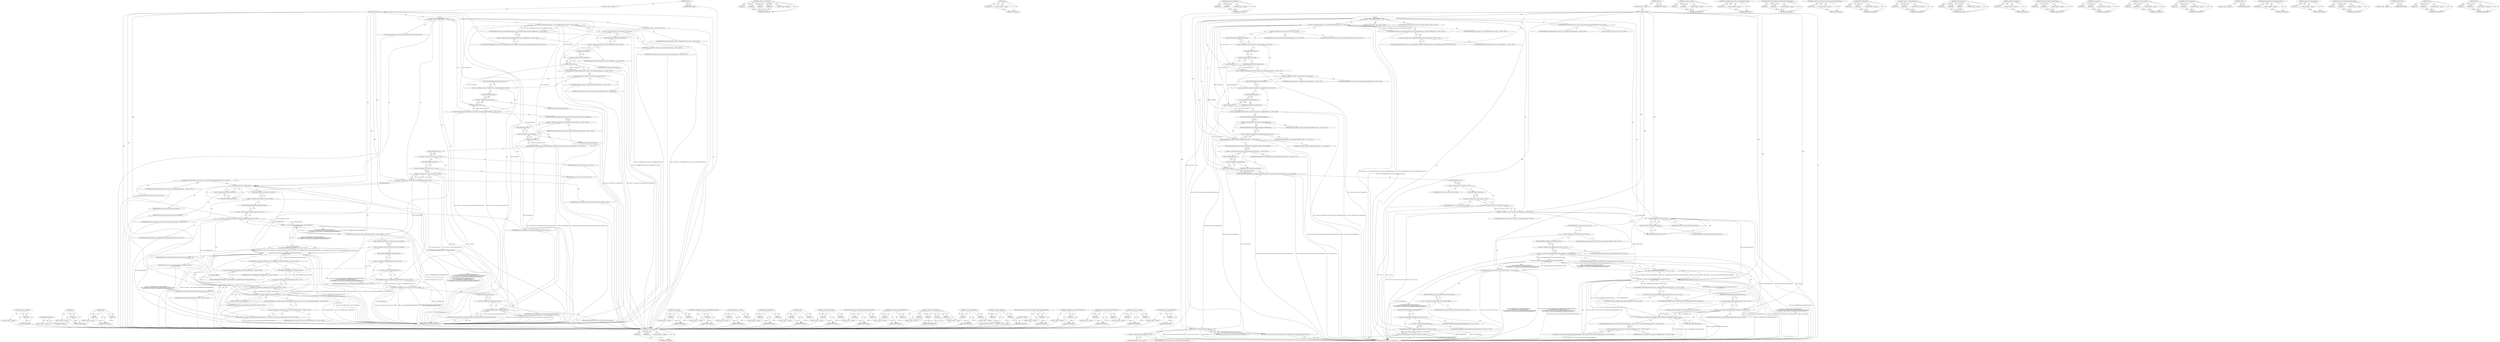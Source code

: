 digraph "insert" {
vulnerable_219 [label=<(METHOD,&lt;operator&gt;.addressOf)>];
vulnerable_220 [label=<(PARAM,p1)>];
vulnerable_221 [label=<(BLOCK,&lt;empty&gt;,&lt;empty&gt;)>];
vulnerable_222 [label=<(METHOD_RETURN,ANY)>];
vulnerable_202 [label=<(METHOD,GetPrefStorePath)>];
vulnerable_203 [label=<(BLOCK,&lt;empty&gt;,&lt;empty&gt;)>];
vulnerable_204 [label=<(METHOD_RETURN,ANY)>];
vulnerable_153 [label=<(METHOD,get)>];
vulnerable_154 [label=<(PARAM,p1)>];
vulnerable_155 [label=<(BLOCK,&lt;empty&gt;,&lt;empty&gt;)>];
vulnerable_156 [label=<(METHOD_RETURN,ANY)>];
vulnerable_177 [label=<(METHOD,insert)>];
vulnerable_178 [label=<(PARAM,p1)>];
vulnerable_179 [label=<(PARAM,p2)>];
vulnerable_180 [label=<(BLOCK,&lt;empty&gt;,&lt;empty&gt;)>];
vulnerable_181 [label=<(METHOD_RETURN,ANY)>];
vulnerable_6 [label=<(METHOD,&lt;global&gt;)<SUB>1</SUB>>];
vulnerable_7 [label=<(BLOCK,&lt;empty&gt;,&lt;empty&gt;)<SUB>1</SUB>>];
vulnerable_8 [label=<(METHOD,CreatePrefService)<SUB>1</SUB>>];
vulnerable_9 [label="<(BLOCK,{
  auto pref_registry = base::MakeRefCounted&lt;u...,{
  auto pref_registry = base::MakeRefCounted&lt;u...)<SUB>1</SUB>>"];
vulnerable_10 [label="<(LOCAL,auto pref_registry: auto)<SUB>2</SUB>>"];
vulnerable_11 [label="<(&lt;operator&gt;.assignment,pref_registry = base::MakeRefCounted&lt;user_prefs...)<SUB>2</SUB>>"];
vulnerable_12 [label="<(IDENTIFIER,pref_registry,pref_registry = base::MakeRefCounted&lt;user_prefs...)<SUB>2</SUB>>"];
vulnerable_13 [label="<(base.MakeRefCounted&lt;user_prefs.PrefRegistrySyncable&gt;,base::MakeRefCounted&lt;user_prefs::PrefRegistrySy...)<SUB>2</SUB>>"];
vulnerable_14 [label="<(&lt;operator&gt;.fieldAccess,base::MakeRefCounted&lt;user_prefs::PrefRegistrySy...)<SUB>2</SUB>>"];
vulnerable_15 [label="<(IDENTIFIER,base,base::MakeRefCounted&lt;user_prefs::PrefRegistrySy...)<SUB>2</SUB>>"];
vulnerable_16 [label="<(FIELD_IDENTIFIER,MakeRefCounted&lt;user_prefs::PrefRegistrySyncable&gt;,MakeRefCounted&lt;user_prefs::PrefRegistrySyncable&gt;)<SUB>2</SUB>>"];
vulnerable_17 [label="<(metrics.MetricsService.RegisterPrefs,metrics::MetricsService::RegisterPrefs(pref_reg...)<SUB>4</SUB>>"];
vulnerable_18 [label="<(&lt;operator&gt;.fieldAccess,metrics::MetricsService::RegisterPrefs)<SUB>4</SUB>>"];
vulnerable_19 [label="<(&lt;operator&gt;.fieldAccess,metrics::MetricsService)<SUB>4</SUB>>"];
vulnerable_20 [label="<(IDENTIFIER,metrics,metrics::MetricsService::RegisterPrefs(pref_reg...)<SUB>4</SUB>>"];
vulnerable_21 [label="<(IDENTIFIER,MetricsService,metrics::MetricsService::RegisterPrefs(pref_reg...)<SUB>4</SUB>>"];
vulnerable_22 [label=<(FIELD_IDENTIFIER,RegisterPrefs,RegisterPrefs)<SUB>4</SUB>>];
vulnerable_23 [label=<(get,pref_registry.get())<SUB>4</SUB>>];
vulnerable_24 [label=<(&lt;operator&gt;.fieldAccess,pref_registry.get)<SUB>4</SUB>>];
vulnerable_25 [label=<(IDENTIFIER,pref_registry,pref_registry.get())<SUB>4</SUB>>];
vulnerable_26 [label=<(FIELD_IDENTIFIER,get,get)<SUB>4</SUB>>];
vulnerable_27 [label="<(variations.VariationsService.RegisterPrefs,variations::VariationsService::RegisterPrefs(pr...)<SUB>5</SUB>>"];
vulnerable_28 [label="<(&lt;operator&gt;.fieldAccess,variations::VariationsService::RegisterPrefs)<SUB>5</SUB>>"];
vulnerable_29 [label="<(&lt;operator&gt;.fieldAccess,variations::VariationsService)<SUB>5</SUB>>"];
vulnerable_30 [label="<(IDENTIFIER,variations,variations::VariationsService::RegisterPrefs(pr...)<SUB>5</SUB>>"];
vulnerable_31 [label="<(IDENTIFIER,VariationsService,variations::VariationsService::RegisterPrefs(pr...)<SUB>5</SUB>>"];
vulnerable_32 [label=<(FIELD_IDENTIFIER,RegisterPrefs,RegisterPrefs)<SUB>5</SUB>>];
vulnerable_33 [label=<(get,pref_registry.get())<SUB>5</SUB>>];
vulnerable_34 [label=<(&lt;operator&gt;.fieldAccess,pref_registry.get)<SUB>5</SUB>>];
vulnerable_35 [label=<(IDENTIFIER,pref_registry,pref_registry.get())<SUB>5</SUB>>];
vulnerable_36 [label=<(FIELD_IDENTIFIER,get,get)<SUB>5</SUB>>];
vulnerable_37 [label="<(AwBrowserProcess.RegisterNetworkContextLocalStatePrefs,AwBrowserProcess::RegisterNetworkContextLocalSt...)<SUB>7</SUB>>"];
vulnerable_38 [label="<(&lt;operator&gt;.fieldAccess,AwBrowserProcess::RegisterNetworkContextLocalSt...)<SUB>7</SUB>>"];
vulnerable_39 [label="<(IDENTIFIER,AwBrowserProcess,AwBrowserProcess::RegisterNetworkContextLocalSt...)<SUB>7</SUB>>"];
vulnerable_40 [label=<(FIELD_IDENTIFIER,RegisterNetworkContextLocalStatePrefs,RegisterNetworkContextLocalStatePrefs)<SUB>7</SUB>>];
vulnerable_41 [label=<(get,pref_registry.get())<SUB>7</SUB>>];
vulnerable_42 [label=<(&lt;operator&gt;.fieldAccess,pref_registry.get)<SUB>7</SUB>>];
vulnerable_43 [label=<(IDENTIFIER,pref_registry,pref_registry.get())<SUB>7</SUB>>];
vulnerable_44 [label=<(FIELD_IDENTIFIER,get,get)<SUB>7</SUB>>];
vulnerable_45 [label="<(LOCAL,PrefServiceFactory pref_service_factory: PrefServiceFactory)<SUB>9</SUB>>"];
vulnerable_46 [label="<(&lt;operator&gt;.greaterThan,std::set&lt;std::string&gt; persistent_prefs)<SUB>11</SUB>>"];
vulnerable_47 [label="<(&lt;operator&gt;.lessThan,std::set&lt;std::string)<SUB>11</SUB>>"];
vulnerable_48 [label="<(&lt;operator&gt;.fieldAccess,std::set)<SUB>11</SUB>>"];
vulnerable_49 [label="<(IDENTIFIER,std,std::set&lt;std::string)<SUB>11</SUB>>"];
vulnerable_50 [label=<(FIELD_IDENTIFIER,set,set)<SUB>11</SUB>>];
vulnerable_51 [label="<(&lt;operator&gt;.fieldAccess,std::string)<SUB>11</SUB>>"];
vulnerable_52 [label="<(IDENTIFIER,std,std::set&lt;std::string)<SUB>11</SUB>>"];
vulnerable_53 [label=<(FIELD_IDENTIFIER,string,string)<SUB>11</SUB>>];
vulnerable_54 [label="<(IDENTIFIER,persistent_prefs,std::set&lt;std::string&gt; persistent_prefs)<SUB>11</SUB>>"];
vulnerable_55 [label="<(CONTROL_STRUCTURE,FOR,for (const char* const pref_name:kPersistentPrefsWhitelist))<SUB>12</SUB>>"];
vulnerable_56 [label="<(IDENTIFIER,kPersistentPrefsWhitelist,for (const char* const pref_name:kPersistentPre...)<SUB>12</SUB>>"];
vulnerable_57 [label="<(LOCAL,const char* pref_name: char*)<SUB>12</SUB>>"];
vulnerable_58 [label=<(insert,persistent_prefs.insert(pref_name))<SUB>13</SUB>>];
vulnerable_59 [label=<(&lt;operator&gt;.fieldAccess,persistent_prefs.insert)<SUB>13</SUB>>];
vulnerable_60 [label=<(IDENTIFIER,persistent_prefs,persistent_prefs.insert(pref_name))<SUB>13</SUB>>];
vulnerable_61 [label=<(FIELD_IDENTIFIER,insert,insert)<SUB>13</SUB>>];
vulnerable_62 [label=<(IDENTIFIER,pref_name,persistent_prefs.insert(pref_name))<SUB>13</SUB>>];
vulnerable_63 [label="<(set_user_prefs,pref_service_factory.set_user_prefs(base::MakeR...)<SUB>15</SUB>>"];
vulnerable_64 [label=<(&lt;operator&gt;.fieldAccess,pref_service_factory.set_user_prefs)<SUB>15</SUB>>];
vulnerable_65 [label="<(IDENTIFIER,pref_service_factory,pref_service_factory.set_user_prefs(base::MakeR...)<SUB>15</SUB>>"];
vulnerable_66 [label=<(FIELD_IDENTIFIER,set_user_prefs,set_user_prefs)<SUB>15</SUB>>];
vulnerable_67 [label="<(&lt;operator&gt;.greaterThan,base::MakeRefCounted&lt;SegregatedPrefStore&gt;(
    ...)<SUB>15</SUB>>"];
vulnerable_68 [label="<(&lt;operator&gt;.lessThan,base::MakeRefCounted&lt;SegregatedPrefStore)<SUB>15</SUB>>"];
vulnerable_69 [label="<(&lt;operator&gt;.fieldAccess,base::MakeRefCounted)<SUB>15</SUB>>"];
vulnerable_70 [label="<(IDENTIFIER,base,base::MakeRefCounted&lt;SegregatedPrefStore)<SUB>15</SUB>>"];
vulnerable_71 [label=<(FIELD_IDENTIFIER,MakeRefCounted,MakeRefCounted)<SUB>15</SUB>>];
vulnerable_72 [label="<(IDENTIFIER,SegregatedPrefStore,base::MakeRefCounted&lt;SegregatedPrefStore)<SUB>15</SUB>>"];
vulnerable_73 [label="<(&lt;operator&gt;.bracketedPrimary,(
      base::MakeRefCounted&lt;InMemoryPrefStore&gt;...)<SUB>15</SUB>>"];
vulnerable_74 [label="<(&lt;operator&gt;.expressionList,base::MakeRefCounted&lt;InMemoryPrefStore&gt;(),
    ...)<SUB>16</SUB>>"];
vulnerable_75 [label="<(base.MakeRefCounted&lt;InMemoryPrefStore&gt;,base::MakeRefCounted&lt;InMemoryPrefStore&gt;())<SUB>16</SUB>>"];
vulnerable_76 [label="<(&lt;operator&gt;.fieldAccess,base::MakeRefCounted&lt;InMemoryPrefStore&gt;)<SUB>16</SUB>>"];
vulnerable_77 [label="<(IDENTIFIER,base,base::MakeRefCounted&lt;InMemoryPrefStore&gt;())<SUB>16</SUB>>"];
vulnerable_78 [label=<(FIELD_IDENTIFIER,MakeRefCounted&lt;InMemoryPrefStore&gt;,MakeRefCounted&lt;InMemoryPrefStore&gt;)<SUB>16</SUB>>];
vulnerable_79 [label="<(&lt;operator&gt;.greaterThan,base::MakeRefCounted&lt;JsonPrefStore&gt;(GetPrefStor...)<SUB>17</SUB>>"];
vulnerable_80 [label="<(&lt;operator&gt;.lessThan,base::MakeRefCounted&lt;JsonPrefStore)<SUB>17</SUB>>"];
vulnerable_81 [label="<(&lt;operator&gt;.fieldAccess,base::MakeRefCounted)<SUB>17</SUB>>"];
vulnerable_82 [label="<(IDENTIFIER,base,base::MakeRefCounted&lt;JsonPrefStore)<SUB>17</SUB>>"];
vulnerable_83 [label=<(FIELD_IDENTIFIER,MakeRefCounted,MakeRefCounted)<SUB>17</SUB>>];
vulnerable_84 [label="<(IDENTIFIER,JsonPrefStore,base::MakeRefCounted&lt;JsonPrefStore)<SUB>17</SUB>>"];
vulnerable_85 [label=<(GetPrefStorePath,GetPrefStorePath())<SUB>17</SUB>>];
vulnerable_86 [label="<(IDENTIFIER,persistent_prefs,base::MakeRefCounted&lt;InMemoryPrefStore&gt;(),
    ...)<SUB>17</SUB>>"];
vulnerable_87 [label="<(mojo.Remote&lt;.prefs.mojom.TrackedPreferenceValidationDelegate&gt;,mojo::Remote&lt;::prefs::mojom::TrackedPreferenceV...)<SUB>18</SUB>>"];
vulnerable_88 [label="<(&lt;operator&gt;.fieldAccess,mojo::Remote&lt;::prefs::mojom::TrackedPreferenceV...)<SUB>18</SUB>>"];
vulnerable_89 [label="<(IDENTIFIER,mojo,mojo::Remote&lt;::prefs::mojom::TrackedPreferenceV...)<SUB>18</SUB>>"];
vulnerable_90 [label="<(FIELD_IDENTIFIER,Remote&lt;::prefs::mojom::TrackedPreferenceValidat...,Remote&lt;::prefs::mojom::TrackedPreferenceValidat...)<SUB>18</SUB>>"];
vulnerable_91 [label=<(set_read_error_callback,pref_service_factory.set_read_error_callback(
 ...)<SUB>20</SUB>>];
vulnerable_92 [label=<(&lt;operator&gt;.fieldAccess,pref_service_factory.set_read_error_callback)<SUB>20</SUB>>];
vulnerable_93 [label=<(IDENTIFIER,pref_service_factory,pref_service_factory.set_read_error_callback(
 ...)<SUB>20</SUB>>];
vulnerable_94 [label=<(FIELD_IDENTIFIER,set_read_error_callback,set_read_error_callback)<SUB>20</SUB>>];
vulnerable_95 [label="<(base.BindRepeating,base::BindRepeating(&amp;HandleReadError))<SUB>21</SUB>>"];
vulnerable_96 [label="<(&lt;operator&gt;.fieldAccess,base::BindRepeating)<SUB>21</SUB>>"];
vulnerable_97 [label="<(IDENTIFIER,base,base::BindRepeating(&amp;HandleReadError))<SUB>21</SUB>>"];
vulnerable_98 [label=<(FIELD_IDENTIFIER,BindRepeating,BindRepeating)<SUB>21</SUB>>];
vulnerable_99 [label=<(&lt;operator&gt;.addressOf,&amp;HandleReadError)<SUB>21</SUB>>];
vulnerable_100 [label="<(IDENTIFIER,HandleReadError,base::BindRepeating(&amp;HandleReadError))<SUB>21</SUB>>"];
vulnerable_101 [label=<(RETURN,return pref_service_factory.Create(pref_registry);,return pref_service_factory.Create(pref_registry);)<SUB>23</SUB>>];
vulnerable_102 [label=<(Create,pref_service_factory.Create(pref_registry))<SUB>23</SUB>>];
vulnerable_103 [label=<(&lt;operator&gt;.fieldAccess,pref_service_factory.Create)<SUB>23</SUB>>];
vulnerable_104 [label=<(IDENTIFIER,pref_service_factory,pref_service_factory.Create(pref_registry))<SUB>23</SUB>>];
vulnerable_105 [label=<(FIELD_IDENTIFIER,Create,Create)<SUB>23</SUB>>];
vulnerable_106 [label=<(IDENTIFIER,pref_registry,pref_service_factory.Create(pref_registry))<SUB>23</SUB>>];
vulnerable_107 [label=<(METHOD_RETURN,unique_ptr&lt;PrefService&gt;)<SUB>1</SUB>>];
vulnerable_109 [label=<(METHOD_RETURN,ANY)<SUB>1</SUB>>];
vulnerable_182 [label=<(METHOD,set_user_prefs)>];
vulnerable_183 [label=<(PARAM,p1)>];
vulnerable_184 [label=<(PARAM,p2)>];
vulnerable_185 [label=<(BLOCK,&lt;empty&gt;,&lt;empty&gt;)>];
vulnerable_186 [label=<(METHOD_RETURN,ANY)>];
vulnerable_139 [label=<(METHOD,base.MakeRefCounted&lt;user_prefs.PrefRegistrySyncable&gt;)>];
vulnerable_140 [label=<(PARAM,p1)>];
vulnerable_141 [label=<(BLOCK,&lt;empty&gt;,&lt;empty&gt;)>];
vulnerable_142 [label=<(METHOD_RETURN,ANY)>];
vulnerable_172 [label=<(METHOD,&lt;operator&gt;.lessThan)>];
vulnerable_173 [label=<(PARAM,p1)>];
vulnerable_174 [label=<(PARAM,p2)>];
vulnerable_175 [label=<(BLOCK,&lt;empty&gt;,&lt;empty&gt;)>];
vulnerable_176 [label=<(METHOD_RETURN,ANY)>];
vulnerable_214 [label=<(METHOD,base.BindRepeating)>];
vulnerable_215 [label=<(PARAM,p1)>];
vulnerable_216 [label=<(PARAM,p2)>];
vulnerable_217 [label=<(BLOCK,&lt;empty&gt;,&lt;empty&gt;)>];
vulnerable_218 [label=<(METHOD_RETURN,ANY)>];
vulnerable_223 [label=<(METHOD,Create)>];
vulnerable_224 [label=<(PARAM,p1)>];
vulnerable_225 [label=<(PARAM,p2)>];
vulnerable_226 [label=<(BLOCK,&lt;empty&gt;,&lt;empty&gt;)>];
vulnerable_227 [label=<(METHOD_RETURN,ANY)>];
vulnerable_167 [label=<(METHOD,&lt;operator&gt;.greaterThan)>];
vulnerable_168 [label=<(PARAM,p1)>];
vulnerable_169 [label=<(PARAM,p2)>];
vulnerable_170 [label=<(BLOCK,&lt;empty&gt;,&lt;empty&gt;)>];
vulnerable_171 [label=<(METHOD_RETURN,ANY)>];
vulnerable_162 [label=<(METHOD,AwBrowserProcess.RegisterNetworkContextLocalStatePrefs)>];
vulnerable_163 [label=<(PARAM,p1)>];
vulnerable_164 [label=<(PARAM,p2)>];
vulnerable_165 [label=<(BLOCK,&lt;empty&gt;,&lt;empty&gt;)>];
vulnerable_166 [label=<(METHOD_RETURN,ANY)>];
vulnerable_148 [label=<(METHOD,metrics.MetricsService.RegisterPrefs)>];
vulnerable_149 [label=<(PARAM,p1)>];
vulnerable_150 [label=<(PARAM,p2)>];
vulnerable_151 [label=<(BLOCK,&lt;empty&gt;,&lt;empty&gt;)>];
vulnerable_152 [label=<(METHOD_RETURN,ANY)>];
vulnerable_191 [label=<(METHOD,&lt;operator&gt;.expressionList)>];
vulnerable_192 [label=<(PARAM,p1)>];
vulnerable_193 [label=<(PARAM,p2)>];
vulnerable_194 [label=<(PARAM,p3)>];
vulnerable_195 [label=<(PARAM,p4)>];
vulnerable_196 [label=<(BLOCK,&lt;empty&gt;,&lt;empty&gt;)>];
vulnerable_197 [label=<(METHOD_RETURN,ANY)>];
vulnerable_143 [label=<(METHOD,&lt;operator&gt;.fieldAccess)>];
vulnerable_144 [label=<(PARAM,p1)>];
vulnerable_145 [label=<(PARAM,p2)>];
vulnerable_146 [label=<(BLOCK,&lt;empty&gt;,&lt;empty&gt;)>];
vulnerable_147 [label=<(METHOD_RETURN,ANY)>];
vulnerable_134 [label=<(METHOD,&lt;operator&gt;.assignment)>];
vulnerable_135 [label=<(PARAM,p1)>];
vulnerable_136 [label=<(PARAM,p2)>];
vulnerable_137 [label=<(BLOCK,&lt;empty&gt;,&lt;empty&gt;)>];
vulnerable_138 [label=<(METHOD_RETURN,ANY)>];
vulnerable_128 [label=<(METHOD,&lt;global&gt;)<SUB>1</SUB>>];
vulnerable_129 [label=<(BLOCK,&lt;empty&gt;,&lt;empty&gt;)>];
vulnerable_130 [label=<(METHOD_RETURN,ANY)>];
vulnerable_205 [label=<(METHOD,mojo.Remote&lt;.prefs.mojom.TrackedPreferenceValidationDelegate&gt;)>];
vulnerable_206 [label=<(PARAM,p1)>];
vulnerable_207 [label=<(BLOCK,&lt;empty&gt;,&lt;empty&gt;)>];
vulnerable_208 [label=<(METHOD_RETURN,ANY)>];
vulnerable_198 [label=<(METHOD,base.MakeRefCounted&lt;InMemoryPrefStore&gt;)>];
vulnerable_199 [label=<(PARAM,p1)>];
vulnerable_200 [label=<(BLOCK,&lt;empty&gt;,&lt;empty&gt;)>];
vulnerable_201 [label=<(METHOD_RETURN,ANY)>];
vulnerable_157 [label=<(METHOD,variations.VariationsService.RegisterPrefs)>];
vulnerable_158 [label=<(PARAM,p1)>];
vulnerable_159 [label=<(PARAM,p2)>];
vulnerable_160 [label=<(BLOCK,&lt;empty&gt;,&lt;empty&gt;)>];
vulnerable_161 [label=<(METHOD_RETURN,ANY)>];
vulnerable_209 [label=<(METHOD,set_read_error_callback)>];
vulnerable_210 [label=<(PARAM,p1)>];
vulnerable_211 [label=<(PARAM,p2)>];
vulnerable_212 [label=<(BLOCK,&lt;empty&gt;,&lt;empty&gt;)>];
vulnerable_213 [label=<(METHOD_RETURN,ANY)>];
vulnerable_187 [label=<(METHOD,&lt;operator&gt;.bracketedPrimary)>];
vulnerable_188 [label=<(PARAM,p1)>];
vulnerable_189 [label=<(BLOCK,&lt;empty&gt;,&lt;empty&gt;)>];
vulnerable_190 [label=<(METHOD_RETURN,ANY)>];
fixed_230 [label=<(METHOD,set_read_error_callback)>];
fixed_231 [label=<(PARAM,p1)>];
fixed_232 [label=<(PARAM,p2)>];
fixed_233 [label=<(BLOCK,&lt;empty&gt;,&lt;empty&gt;)>];
fixed_234 [label=<(METHOD_RETURN,ANY)>];
fixed_212 [label=<(METHOD,&lt;operator&gt;.expressionList)>];
fixed_213 [label=<(PARAM,p1)>];
fixed_214 [label=<(PARAM,p2)>];
fixed_215 [label=<(PARAM,p3)>];
fixed_216 [label=<(PARAM,p4)>];
fixed_217 [label=<(BLOCK,&lt;empty&gt;,&lt;empty&gt;)>];
fixed_218 [label=<(METHOD_RETURN,ANY)>];
fixed_163 [label=<(METHOD,get)>];
fixed_164 [label=<(PARAM,p1)>];
fixed_165 [label=<(BLOCK,&lt;empty&gt;,&lt;empty&gt;)>];
fixed_166 [label=<(METHOD_RETURN,ANY)>];
fixed_188 [label=<(METHOD,&lt;operator&gt;.greaterThan)>];
fixed_189 [label=<(PARAM,p1)>];
fixed_190 [label=<(PARAM,p2)>];
fixed_191 [label=<(BLOCK,&lt;empty&gt;,&lt;empty&gt;)>];
fixed_192 [label=<(METHOD_RETURN,ANY)>];
fixed_6 [label=<(METHOD,&lt;global&gt;)<SUB>1</SUB>>];
fixed_7 [label=<(BLOCK,&lt;empty&gt;,&lt;empty&gt;)<SUB>1</SUB>>];
fixed_8 [label=<(METHOD,CreatePrefService)<SUB>1</SUB>>];
fixed_9 [label="<(BLOCK,{
  auto pref_registry = base::MakeRefCounted&lt;u...,{
  auto pref_registry = base::MakeRefCounted&lt;u...)<SUB>1</SUB>>"];
fixed_10 [label="<(LOCAL,auto pref_registry: auto)<SUB>2</SUB>>"];
fixed_11 [label="<(&lt;operator&gt;.assignment,pref_registry = base::MakeRefCounted&lt;user_prefs...)<SUB>2</SUB>>"];
fixed_12 [label="<(IDENTIFIER,pref_registry,pref_registry = base::MakeRefCounted&lt;user_prefs...)<SUB>2</SUB>>"];
fixed_13 [label="<(base.MakeRefCounted&lt;user_prefs.PrefRegistrySyncable&gt;,base::MakeRefCounted&lt;user_prefs::PrefRegistrySy...)<SUB>2</SUB>>"];
fixed_14 [label="<(&lt;operator&gt;.fieldAccess,base::MakeRefCounted&lt;user_prefs::PrefRegistrySy...)<SUB>2</SUB>>"];
fixed_15 [label="<(IDENTIFIER,base,base::MakeRefCounted&lt;user_prefs::PrefRegistrySy...)<SUB>2</SUB>>"];
fixed_16 [label="<(FIELD_IDENTIFIER,MakeRefCounted&lt;user_prefs::PrefRegistrySyncable&gt;,MakeRefCounted&lt;user_prefs::PrefRegistrySyncable&gt;)<SUB>2</SUB>>"];
fixed_17 [label="<(metrics.MetricsService.RegisterPrefs,metrics::MetricsService::RegisterPrefs(pref_reg...)<SUB>4</SUB>>"];
fixed_18 [label="<(&lt;operator&gt;.fieldAccess,metrics::MetricsService::RegisterPrefs)<SUB>4</SUB>>"];
fixed_19 [label="<(&lt;operator&gt;.fieldAccess,metrics::MetricsService)<SUB>4</SUB>>"];
fixed_20 [label="<(IDENTIFIER,metrics,metrics::MetricsService::RegisterPrefs(pref_reg...)<SUB>4</SUB>>"];
fixed_21 [label="<(IDENTIFIER,MetricsService,metrics::MetricsService::RegisterPrefs(pref_reg...)<SUB>4</SUB>>"];
fixed_22 [label=<(FIELD_IDENTIFIER,RegisterPrefs,RegisterPrefs)<SUB>4</SUB>>];
fixed_23 [label=<(get,pref_registry.get())<SUB>4</SUB>>];
fixed_24 [label=<(&lt;operator&gt;.fieldAccess,pref_registry.get)<SUB>4</SUB>>];
fixed_25 [label=<(IDENTIFIER,pref_registry,pref_registry.get())<SUB>4</SUB>>];
fixed_26 [label=<(FIELD_IDENTIFIER,get,get)<SUB>4</SUB>>];
fixed_27 [label="<(variations.VariationsService.RegisterPrefs,variations::VariationsService::RegisterPrefs(pr...)<SUB>5</SUB>>"];
fixed_28 [label="<(&lt;operator&gt;.fieldAccess,variations::VariationsService::RegisterPrefs)<SUB>5</SUB>>"];
fixed_29 [label="<(&lt;operator&gt;.fieldAccess,variations::VariationsService)<SUB>5</SUB>>"];
fixed_30 [label="<(IDENTIFIER,variations,variations::VariationsService::RegisterPrefs(pr...)<SUB>5</SUB>>"];
fixed_31 [label="<(IDENTIFIER,VariationsService,variations::VariationsService::RegisterPrefs(pr...)<SUB>5</SUB>>"];
fixed_32 [label=<(FIELD_IDENTIFIER,RegisterPrefs,RegisterPrefs)<SUB>5</SUB>>];
fixed_33 [label=<(get,pref_registry.get())<SUB>5</SUB>>];
fixed_34 [label=<(&lt;operator&gt;.fieldAccess,pref_registry.get)<SUB>5</SUB>>];
fixed_35 [label=<(IDENTIFIER,pref_registry,pref_registry.get())<SUB>5</SUB>>];
fixed_36 [label=<(FIELD_IDENTIFIER,get,get)<SUB>5</SUB>>];
fixed_37 [label="<(RegisterIntegerPref,pref_registry-&gt;RegisterIntegerPref(prefs::kRest...)<SUB>6</SUB>>"];
fixed_38 [label=<(&lt;operator&gt;.indirectFieldAccess,pref_registry-&gt;RegisterIntegerPref)<SUB>6</SUB>>];
fixed_39 [label="<(IDENTIFIER,pref_registry,pref_registry-&gt;RegisterIntegerPref(prefs::kRest...)<SUB>6</SUB>>"];
fixed_40 [label=<(FIELD_IDENTIFIER,RegisterIntegerPref,RegisterIntegerPref)<SUB>6</SUB>>];
fixed_41 [label="<(&lt;operator&gt;.fieldAccess,prefs::kRestartsWithStaleSeed)<SUB>6</SUB>>"];
fixed_42 [label="<(IDENTIFIER,prefs,pref_registry-&gt;RegisterIntegerPref(prefs::kRest...)<SUB>6</SUB>>"];
fixed_43 [label=<(FIELD_IDENTIFIER,kRestartsWithStaleSeed,kRestartsWithStaleSeed)<SUB>6</SUB>>];
fixed_44 [label="<(LITERAL,0,pref_registry-&gt;RegisterIntegerPref(prefs::kRest...)<SUB>6</SUB>>"];
fixed_45 [label="<(AwBrowserProcess.RegisterNetworkContextLocalStatePrefs,AwBrowserProcess::RegisterNetworkContextLocalSt...)<SUB>8</SUB>>"];
fixed_46 [label="<(&lt;operator&gt;.fieldAccess,AwBrowserProcess::RegisterNetworkContextLocalSt...)<SUB>8</SUB>>"];
fixed_47 [label="<(IDENTIFIER,AwBrowserProcess,AwBrowserProcess::RegisterNetworkContextLocalSt...)<SUB>8</SUB>>"];
fixed_48 [label=<(FIELD_IDENTIFIER,RegisterNetworkContextLocalStatePrefs,RegisterNetworkContextLocalStatePrefs)<SUB>8</SUB>>];
fixed_49 [label=<(get,pref_registry.get())<SUB>8</SUB>>];
fixed_50 [label=<(&lt;operator&gt;.fieldAccess,pref_registry.get)<SUB>8</SUB>>];
fixed_51 [label=<(IDENTIFIER,pref_registry,pref_registry.get())<SUB>8</SUB>>];
fixed_52 [label=<(FIELD_IDENTIFIER,get,get)<SUB>8</SUB>>];
fixed_53 [label="<(LOCAL,PrefServiceFactory pref_service_factory: PrefServiceFactory)<SUB>10</SUB>>"];
fixed_54 [label="<(&lt;operator&gt;.greaterThan,std::set&lt;std::string&gt; persistent_prefs)<SUB>12</SUB>>"];
fixed_55 [label="<(&lt;operator&gt;.lessThan,std::set&lt;std::string)<SUB>12</SUB>>"];
fixed_56 [label="<(&lt;operator&gt;.fieldAccess,std::set)<SUB>12</SUB>>"];
fixed_57 [label="<(IDENTIFIER,std,std::set&lt;std::string)<SUB>12</SUB>>"];
fixed_58 [label=<(FIELD_IDENTIFIER,set,set)<SUB>12</SUB>>];
fixed_59 [label="<(&lt;operator&gt;.fieldAccess,std::string)<SUB>12</SUB>>"];
fixed_60 [label="<(IDENTIFIER,std,std::set&lt;std::string)<SUB>12</SUB>>"];
fixed_61 [label=<(FIELD_IDENTIFIER,string,string)<SUB>12</SUB>>];
fixed_62 [label="<(IDENTIFIER,persistent_prefs,std::set&lt;std::string&gt; persistent_prefs)<SUB>12</SUB>>"];
fixed_63 [label="<(CONTROL_STRUCTURE,FOR,for (const char* const pref_name:kPersistentPrefsWhitelist))<SUB>13</SUB>>"];
fixed_64 [label="<(IDENTIFIER,kPersistentPrefsWhitelist,for (const char* const pref_name:kPersistentPre...)<SUB>13</SUB>>"];
fixed_65 [label="<(LOCAL,const char* pref_name: char*)<SUB>13</SUB>>"];
fixed_66 [label=<(insert,persistent_prefs.insert(pref_name))<SUB>14</SUB>>];
fixed_67 [label=<(&lt;operator&gt;.fieldAccess,persistent_prefs.insert)<SUB>14</SUB>>];
fixed_68 [label=<(IDENTIFIER,persistent_prefs,persistent_prefs.insert(pref_name))<SUB>14</SUB>>];
fixed_69 [label=<(FIELD_IDENTIFIER,insert,insert)<SUB>14</SUB>>];
fixed_70 [label=<(IDENTIFIER,pref_name,persistent_prefs.insert(pref_name))<SUB>14</SUB>>];
fixed_71 [label="<(set_user_prefs,pref_service_factory.set_user_prefs(base::MakeR...)<SUB>16</SUB>>"];
fixed_72 [label=<(&lt;operator&gt;.fieldAccess,pref_service_factory.set_user_prefs)<SUB>16</SUB>>];
fixed_73 [label="<(IDENTIFIER,pref_service_factory,pref_service_factory.set_user_prefs(base::MakeR...)<SUB>16</SUB>>"];
fixed_74 [label=<(FIELD_IDENTIFIER,set_user_prefs,set_user_prefs)<SUB>16</SUB>>];
fixed_75 [label="<(&lt;operator&gt;.greaterThan,base::MakeRefCounted&lt;SegregatedPrefStore&gt;(
    ...)<SUB>16</SUB>>"];
fixed_76 [label="<(&lt;operator&gt;.lessThan,base::MakeRefCounted&lt;SegregatedPrefStore)<SUB>16</SUB>>"];
fixed_77 [label="<(&lt;operator&gt;.fieldAccess,base::MakeRefCounted)<SUB>16</SUB>>"];
fixed_78 [label="<(IDENTIFIER,base,base::MakeRefCounted&lt;SegregatedPrefStore)<SUB>16</SUB>>"];
fixed_79 [label=<(FIELD_IDENTIFIER,MakeRefCounted,MakeRefCounted)<SUB>16</SUB>>];
fixed_80 [label="<(IDENTIFIER,SegregatedPrefStore,base::MakeRefCounted&lt;SegregatedPrefStore)<SUB>16</SUB>>"];
fixed_81 [label="<(&lt;operator&gt;.bracketedPrimary,(
      base::MakeRefCounted&lt;InMemoryPrefStore&gt;...)<SUB>16</SUB>>"];
fixed_82 [label="<(&lt;operator&gt;.expressionList,base::MakeRefCounted&lt;InMemoryPrefStore&gt;(),
    ...)<SUB>17</SUB>>"];
fixed_83 [label="<(base.MakeRefCounted&lt;InMemoryPrefStore&gt;,base::MakeRefCounted&lt;InMemoryPrefStore&gt;())<SUB>17</SUB>>"];
fixed_84 [label="<(&lt;operator&gt;.fieldAccess,base::MakeRefCounted&lt;InMemoryPrefStore&gt;)<SUB>17</SUB>>"];
fixed_85 [label="<(IDENTIFIER,base,base::MakeRefCounted&lt;InMemoryPrefStore&gt;())<SUB>17</SUB>>"];
fixed_86 [label=<(FIELD_IDENTIFIER,MakeRefCounted&lt;InMemoryPrefStore&gt;,MakeRefCounted&lt;InMemoryPrefStore&gt;)<SUB>17</SUB>>];
fixed_87 [label="<(&lt;operator&gt;.greaterThan,base::MakeRefCounted&lt;JsonPrefStore&gt;(GetPrefStor...)<SUB>18</SUB>>"];
fixed_88 [label="<(&lt;operator&gt;.lessThan,base::MakeRefCounted&lt;JsonPrefStore)<SUB>18</SUB>>"];
fixed_89 [label="<(&lt;operator&gt;.fieldAccess,base::MakeRefCounted)<SUB>18</SUB>>"];
fixed_90 [label="<(IDENTIFIER,base,base::MakeRefCounted&lt;JsonPrefStore)<SUB>18</SUB>>"];
fixed_91 [label=<(FIELD_IDENTIFIER,MakeRefCounted,MakeRefCounted)<SUB>18</SUB>>];
fixed_92 [label="<(IDENTIFIER,JsonPrefStore,base::MakeRefCounted&lt;JsonPrefStore)<SUB>18</SUB>>"];
fixed_93 [label=<(GetPrefStorePath,GetPrefStorePath())<SUB>18</SUB>>];
fixed_94 [label="<(IDENTIFIER,persistent_prefs,base::MakeRefCounted&lt;InMemoryPrefStore&gt;(),
    ...)<SUB>18</SUB>>"];
fixed_95 [label="<(mojo.Remote&lt;.prefs.mojom.TrackedPreferenceValidationDelegate&gt;,mojo::Remote&lt;::prefs::mojom::TrackedPreferenceV...)<SUB>19</SUB>>"];
fixed_96 [label="<(&lt;operator&gt;.fieldAccess,mojo::Remote&lt;::prefs::mojom::TrackedPreferenceV...)<SUB>19</SUB>>"];
fixed_97 [label="<(IDENTIFIER,mojo,mojo::Remote&lt;::prefs::mojom::TrackedPreferenceV...)<SUB>19</SUB>>"];
fixed_98 [label="<(FIELD_IDENTIFIER,Remote&lt;::prefs::mojom::TrackedPreferenceValidat...,Remote&lt;::prefs::mojom::TrackedPreferenceValidat...)<SUB>19</SUB>>"];
fixed_99 [label=<(set_read_error_callback,pref_service_factory.set_read_error_callback(
 ...)<SUB>21</SUB>>];
fixed_100 [label=<(&lt;operator&gt;.fieldAccess,pref_service_factory.set_read_error_callback)<SUB>21</SUB>>];
fixed_101 [label=<(IDENTIFIER,pref_service_factory,pref_service_factory.set_read_error_callback(
 ...)<SUB>21</SUB>>];
fixed_102 [label=<(FIELD_IDENTIFIER,set_read_error_callback,set_read_error_callback)<SUB>21</SUB>>];
fixed_103 [label="<(base.BindRepeating,base::BindRepeating(&amp;HandleReadError))<SUB>22</SUB>>"];
fixed_104 [label="<(&lt;operator&gt;.fieldAccess,base::BindRepeating)<SUB>22</SUB>>"];
fixed_105 [label="<(IDENTIFIER,base,base::BindRepeating(&amp;HandleReadError))<SUB>22</SUB>>"];
fixed_106 [label=<(FIELD_IDENTIFIER,BindRepeating,BindRepeating)<SUB>22</SUB>>];
fixed_107 [label=<(&lt;operator&gt;.addressOf,&amp;HandleReadError)<SUB>22</SUB>>];
fixed_108 [label="<(IDENTIFIER,HandleReadError,base::BindRepeating(&amp;HandleReadError))<SUB>22</SUB>>"];
fixed_109 [label=<(RETURN,return pref_service_factory.Create(pref_registry);,return pref_service_factory.Create(pref_registry);)<SUB>24</SUB>>];
fixed_110 [label=<(Create,pref_service_factory.Create(pref_registry))<SUB>24</SUB>>];
fixed_111 [label=<(&lt;operator&gt;.fieldAccess,pref_service_factory.Create)<SUB>24</SUB>>];
fixed_112 [label=<(IDENTIFIER,pref_service_factory,pref_service_factory.Create(pref_registry))<SUB>24</SUB>>];
fixed_113 [label=<(FIELD_IDENTIFIER,Create,Create)<SUB>24</SUB>>];
fixed_114 [label=<(IDENTIFIER,pref_registry,pref_service_factory.Create(pref_registry))<SUB>24</SUB>>];
fixed_115 [label=<(METHOD_RETURN,unique_ptr&lt;PrefService&gt;)<SUB>1</SUB>>];
fixed_117 [label=<(METHOD_RETURN,ANY)<SUB>1</SUB>>];
fixed_193 [label=<(METHOD,&lt;operator&gt;.lessThan)>];
fixed_194 [label=<(PARAM,p1)>];
fixed_195 [label=<(PARAM,p2)>];
fixed_196 [label=<(BLOCK,&lt;empty&gt;,&lt;empty&gt;)>];
fixed_197 [label=<(METHOD_RETURN,ANY)>];
fixed_149 [label=<(METHOD,base.MakeRefCounted&lt;user_prefs.PrefRegistrySyncable&gt;)>];
fixed_150 [label=<(PARAM,p1)>];
fixed_151 [label=<(BLOCK,&lt;empty&gt;,&lt;empty&gt;)>];
fixed_152 [label=<(METHOD_RETURN,ANY)>];
fixed_183 [label=<(METHOD,AwBrowserProcess.RegisterNetworkContextLocalStatePrefs)>];
fixed_184 [label=<(PARAM,p1)>];
fixed_185 [label=<(PARAM,p2)>];
fixed_186 [label=<(BLOCK,&lt;empty&gt;,&lt;empty&gt;)>];
fixed_187 [label=<(METHOD_RETURN,ANY)>];
fixed_226 [label=<(METHOD,mojo.Remote&lt;.prefs.mojom.TrackedPreferenceValidationDelegate&gt;)>];
fixed_227 [label=<(PARAM,p1)>];
fixed_228 [label=<(BLOCK,&lt;empty&gt;,&lt;empty&gt;)>];
fixed_229 [label=<(METHOD_RETURN,ANY)>];
fixed_235 [label=<(METHOD,base.BindRepeating)>];
fixed_236 [label=<(PARAM,p1)>];
fixed_237 [label=<(PARAM,p2)>];
fixed_238 [label=<(BLOCK,&lt;empty&gt;,&lt;empty&gt;)>];
fixed_239 [label=<(METHOD_RETURN,ANY)>];
fixed_178 [label=<(METHOD,&lt;operator&gt;.indirectFieldAccess)>];
fixed_179 [label=<(PARAM,p1)>];
fixed_180 [label=<(PARAM,p2)>];
fixed_181 [label=<(BLOCK,&lt;empty&gt;,&lt;empty&gt;)>];
fixed_182 [label=<(METHOD_RETURN,ANY)>];
fixed_172 [label=<(METHOD,RegisterIntegerPref)>];
fixed_173 [label=<(PARAM,p1)>];
fixed_174 [label=<(PARAM,p2)>];
fixed_175 [label=<(PARAM,p3)>];
fixed_176 [label=<(BLOCK,&lt;empty&gt;,&lt;empty&gt;)>];
fixed_177 [label=<(METHOD_RETURN,ANY)>];
fixed_240 [label=<(METHOD,&lt;operator&gt;.addressOf)>];
fixed_241 [label=<(PARAM,p1)>];
fixed_242 [label=<(BLOCK,&lt;empty&gt;,&lt;empty&gt;)>];
fixed_243 [label=<(METHOD_RETURN,ANY)>];
fixed_158 [label=<(METHOD,metrics.MetricsService.RegisterPrefs)>];
fixed_159 [label=<(PARAM,p1)>];
fixed_160 [label=<(PARAM,p2)>];
fixed_161 [label=<(BLOCK,&lt;empty&gt;,&lt;empty&gt;)>];
fixed_162 [label=<(METHOD_RETURN,ANY)>];
fixed_203 [label=<(METHOD,set_user_prefs)>];
fixed_204 [label=<(PARAM,p1)>];
fixed_205 [label=<(PARAM,p2)>];
fixed_206 [label=<(BLOCK,&lt;empty&gt;,&lt;empty&gt;)>];
fixed_207 [label=<(METHOD_RETURN,ANY)>];
fixed_153 [label=<(METHOD,&lt;operator&gt;.fieldAccess)>];
fixed_154 [label=<(PARAM,p1)>];
fixed_155 [label=<(PARAM,p2)>];
fixed_156 [label=<(BLOCK,&lt;empty&gt;,&lt;empty&gt;)>];
fixed_157 [label=<(METHOD_RETURN,ANY)>];
fixed_144 [label=<(METHOD,&lt;operator&gt;.assignment)>];
fixed_145 [label=<(PARAM,p1)>];
fixed_146 [label=<(PARAM,p2)>];
fixed_147 [label=<(BLOCK,&lt;empty&gt;,&lt;empty&gt;)>];
fixed_148 [label=<(METHOD_RETURN,ANY)>];
fixed_138 [label=<(METHOD,&lt;global&gt;)<SUB>1</SUB>>];
fixed_139 [label=<(BLOCK,&lt;empty&gt;,&lt;empty&gt;)>];
fixed_140 [label=<(METHOD_RETURN,ANY)>];
fixed_219 [label=<(METHOD,base.MakeRefCounted&lt;InMemoryPrefStore&gt;)>];
fixed_220 [label=<(PARAM,p1)>];
fixed_221 [label=<(BLOCK,&lt;empty&gt;,&lt;empty&gt;)>];
fixed_222 [label=<(METHOD_RETURN,ANY)>];
fixed_208 [label=<(METHOD,&lt;operator&gt;.bracketedPrimary)>];
fixed_209 [label=<(PARAM,p1)>];
fixed_210 [label=<(BLOCK,&lt;empty&gt;,&lt;empty&gt;)>];
fixed_211 [label=<(METHOD_RETURN,ANY)>];
fixed_167 [label=<(METHOD,variations.VariationsService.RegisterPrefs)>];
fixed_168 [label=<(PARAM,p1)>];
fixed_169 [label=<(PARAM,p2)>];
fixed_170 [label=<(BLOCK,&lt;empty&gt;,&lt;empty&gt;)>];
fixed_171 [label=<(METHOD_RETURN,ANY)>];
fixed_223 [label=<(METHOD,GetPrefStorePath)>];
fixed_224 [label=<(BLOCK,&lt;empty&gt;,&lt;empty&gt;)>];
fixed_225 [label=<(METHOD_RETURN,ANY)>];
fixed_244 [label=<(METHOD,Create)>];
fixed_245 [label=<(PARAM,p1)>];
fixed_246 [label=<(PARAM,p2)>];
fixed_247 [label=<(BLOCK,&lt;empty&gt;,&lt;empty&gt;)>];
fixed_248 [label=<(METHOD_RETURN,ANY)>];
fixed_198 [label=<(METHOD,insert)>];
fixed_199 [label=<(PARAM,p1)>];
fixed_200 [label=<(PARAM,p2)>];
fixed_201 [label=<(BLOCK,&lt;empty&gt;,&lt;empty&gt;)>];
fixed_202 [label=<(METHOD_RETURN,ANY)>];
vulnerable_219 -> vulnerable_220  [key=0, label="AST: "];
vulnerable_219 -> vulnerable_220  [key=1, label="DDG: "];
vulnerable_219 -> vulnerable_221  [key=0, label="AST: "];
vulnerable_219 -> vulnerable_222  [key=0, label="AST: "];
vulnerable_219 -> vulnerable_222  [key=1, label="CFG: "];
vulnerable_220 -> vulnerable_222  [key=0, label="DDG: p1"];
vulnerable_221 -> fixed_230  [key=0];
vulnerable_222 -> fixed_230  [key=0];
vulnerable_202 -> vulnerable_203  [key=0, label="AST: "];
vulnerable_202 -> vulnerable_204  [key=0, label="AST: "];
vulnerable_202 -> vulnerable_204  [key=1, label="CFG: "];
vulnerable_203 -> fixed_230  [key=0];
vulnerable_204 -> fixed_230  [key=0];
vulnerable_153 -> vulnerable_154  [key=0, label="AST: "];
vulnerable_153 -> vulnerable_154  [key=1, label="DDG: "];
vulnerable_153 -> vulnerable_155  [key=0, label="AST: "];
vulnerable_153 -> vulnerable_156  [key=0, label="AST: "];
vulnerable_153 -> vulnerable_156  [key=1, label="CFG: "];
vulnerable_154 -> vulnerable_156  [key=0, label="DDG: p1"];
vulnerable_155 -> fixed_230  [key=0];
vulnerable_156 -> fixed_230  [key=0];
vulnerable_177 -> vulnerable_178  [key=0, label="AST: "];
vulnerable_177 -> vulnerable_178  [key=1, label="DDG: "];
vulnerable_177 -> vulnerable_180  [key=0, label="AST: "];
vulnerable_177 -> vulnerable_179  [key=0, label="AST: "];
vulnerable_177 -> vulnerable_179  [key=1, label="DDG: "];
vulnerable_177 -> vulnerable_181  [key=0, label="AST: "];
vulnerable_177 -> vulnerable_181  [key=1, label="CFG: "];
vulnerable_178 -> vulnerable_181  [key=0, label="DDG: p1"];
vulnerable_179 -> vulnerable_181  [key=0, label="DDG: p2"];
vulnerable_180 -> fixed_230  [key=0];
vulnerable_181 -> fixed_230  [key=0];
vulnerable_6 -> vulnerable_7  [key=0, label="AST: "];
vulnerable_6 -> vulnerable_109  [key=0, label="AST: "];
vulnerable_6 -> vulnerable_109  [key=1, label="CFG: "];
vulnerable_7 -> vulnerable_8  [key=0, label="AST: "];
vulnerable_8 -> vulnerable_9  [key=0, label="AST: "];
vulnerable_8 -> vulnerable_107  [key=0, label="AST: "];
vulnerable_8 -> vulnerable_16  [key=0, label="CFG: "];
vulnerable_8 -> vulnerable_46  [key=0, label="DDG: "];
vulnerable_8 -> vulnerable_58  [key=0, label="DDG: "];
vulnerable_8 -> vulnerable_95  [key=0, label="DDG: "];
vulnerable_8 -> vulnerable_102  [key=0, label="DDG: "];
vulnerable_8 -> vulnerable_68  [key=0, label="DDG: "];
vulnerable_8 -> vulnerable_74  [key=0, label="DDG: "];
vulnerable_8 -> vulnerable_79  [key=0, label="DDG: "];
vulnerable_8 -> vulnerable_80  [key=0, label="DDG: "];
vulnerable_9 -> vulnerable_10  [key=0, label="AST: "];
vulnerable_9 -> vulnerable_11  [key=0, label="AST: "];
vulnerable_9 -> vulnerable_17  [key=0, label="AST: "];
vulnerable_9 -> vulnerable_27  [key=0, label="AST: "];
vulnerable_9 -> vulnerable_37  [key=0, label="AST: "];
vulnerable_9 -> vulnerable_45  [key=0, label="AST: "];
vulnerable_9 -> vulnerable_46  [key=0, label="AST: "];
vulnerable_9 -> vulnerable_55  [key=0, label="AST: "];
vulnerable_9 -> vulnerable_63  [key=0, label="AST: "];
vulnerable_9 -> vulnerable_91  [key=0, label="AST: "];
vulnerable_9 -> vulnerable_101  [key=0, label="AST: "];
vulnerable_10 -> fixed_230  [key=0];
vulnerable_11 -> vulnerable_12  [key=0, label="AST: "];
vulnerable_11 -> vulnerable_13  [key=0, label="AST: "];
vulnerable_11 -> vulnerable_19  [key=0, label="CFG: "];
vulnerable_11 -> vulnerable_107  [key=0, label="DDG: base::MakeRefCounted&lt;user_prefs::PrefRegistrySyncable&gt;()"];
vulnerable_11 -> vulnerable_107  [key=1, label="DDG: pref_registry = base::MakeRefCounted&lt;user_prefs::PrefRegistrySyncable&gt;()"];
vulnerable_11 -> vulnerable_23  [key=0, label="DDG: pref_registry"];
vulnerable_11 -> vulnerable_33  [key=0, label="DDG: pref_registry"];
vulnerable_11 -> vulnerable_41  [key=0, label="DDG: pref_registry"];
vulnerable_11 -> vulnerable_102  [key=0, label="DDG: pref_registry"];
vulnerable_12 -> fixed_230  [key=0];
vulnerable_13 -> vulnerable_14  [key=0, label="AST: "];
vulnerable_13 -> vulnerable_11  [key=0, label="CFG: "];
vulnerable_13 -> vulnerable_11  [key=1, label="DDG: base::MakeRefCounted&lt;user_prefs::PrefRegistrySyncable&gt;"];
vulnerable_13 -> vulnerable_107  [key=0, label="DDG: base::MakeRefCounted&lt;user_prefs::PrefRegistrySyncable&gt;"];
vulnerable_14 -> vulnerable_15  [key=0, label="AST: "];
vulnerable_14 -> vulnerable_16  [key=0, label="AST: "];
vulnerable_14 -> vulnerable_13  [key=0, label="CFG: "];
vulnerable_15 -> fixed_230  [key=0];
vulnerable_16 -> vulnerable_14  [key=0, label="CFG: "];
vulnerable_17 -> vulnerable_18  [key=0, label="AST: "];
vulnerable_17 -> vulnerable_23  [key=0, label="AST: "];
vulnerable_17 -> vulnerable_29  [key=0, label="CFG: "];
vulnerable_17 -> vulnerable_107  [key=0, label="DDG: metrics::MetricsService::RegisterPrefs"];
vulnerable_17 -> vulnerable_107  [key=1, label="DDG: metrics::MetricsService::RegisterPrefs(pref_registry.get())"];
vulnerable_18 -> vulnerable_19  [key=0, label="AST: "];
vulnerable_18 -> vulnerable_22  [key=0, label="AST: "];
vulnerable_18 -> vulnerable_26  [key=0, label="CFG: "];
vulnerable_19 -> vulnerable_20  [key=0, label="AST: "];
vulnerable_19 -> vulnerable_21  [key=0, label="AST: "];
vulnerable_19 -> vulnerable_22  [key=0, label="CFG: "];
vulnerable_20 -> fixed_230  [key=0];
vulnerable_21 -> fixed_230  [key=0];
vulnerable_22 -> vulnerable_18  [key=0, label="CFG: "];
vulnerable_23 -> vulnerable_24  [key=0, label="AST: "];
vulnerable_23 -> vulnerable_17  [key=0, label="CFG: "];
vulnerable_23 -> vulnerable_17  [key=1, label="DDG: pref_registry.get"];
vulnerable_23 -> vulnerable_33  [key=0, label="DDG: pref_registry.get"];
vulnerable_24 -> vulnerable_25  [key=0, label="AST: "];
vulnerable_24 -> vulnerable_26  [key=0, label="AST: "];
vulnerable_24 -> vulnerable_23  [key=0, label="CFG: "];
vulnerable_25 -> fixed_230  [key=0];
vulnerable_26 -> vulnerable_24  [key=0, label="CFG: "];
vulnerable_27 -> vulnerable_28  [key=0, label="AST: "];
vulnerable_27 -> vulnerable_33  [key=0, label="AST: "];
vulnerable_27 -> vulnerable_40  [key=0, label="CFG: "];
vulnerable_27 -> vulnerable_107  [key=0, label="DDG: variations::VariationsService::RegisterPrefs"];
vulnerable_27 -> vulnerable_107  [key=1, label="DDG: variations::VariationsService::RegisterPrefs(pref_registry.get())"];
vulnerable_28 -> vulnerable_29  [key=0, label="AST: "];
vulnerable_28 -> vulnerable_32  [key=0, label="AST: "];
vulnerable_28 -> vulnerable_36  [key=0, label="CFG: "];
vulnerable_29 -> vulnerable_30  [key=0, label="AST: "];
vulnerable_29 -> vulnerable_31  [key=0, label="AST: "];
vulnerable_29 -> vulnerable_32  [key=0, label="CFG: "];
vulnerable_30 -> fixed_230  [key=0];
vulnerable_31 -> fixed_230  [key=0];
vulnerable_32 -> vulnerable_28  [key=0, label="CFG: "];
vulnerable_33 -> vulnerable_34  [key=0, label="AST: "];
vulnerable_33 -> vulnerable_27  [key=0, label="CFG: "];
vulnerable_33 -> vulnerable_27  [key=1, label="DDG: pref_registry.get"];
vulnerable_33 -> vulnerable_41  [key=0, label="DDG: pref_registry.get"];
vulnerable_34 -> vulnerable_35  [key=0, label="AST: "];
vulnerable_34 -> vulnerable_36  [key=0, label="AST: "];
vulnerable_34 -> vulnerable_33  [key=0, label="CFG: "];
vulnerable_35 -> fixed_230  [key=0];
vulnerable_36 -> vulnerable_34  [key=0, label="CFG: "];
vulnerable_37 -> vulnerable_38  [key=0, label="AST: "];
vulnerable_37 -> vulnerable_41  [key=0, label="AST: "];
vulnerable_37 -> vulnerable_50  [key=0, label="CFG: "];
vulnerable_37 -> vulnerable_107  [key=0, label="DDG: AwBrowserProcess::RegisterNetworkContextLocalStatePrefs"];
vulnerable_37 -> vulnerable_107  [key=1, label="DDG: pref_registry.get()"];
vulnerable_37 -> vulnerable_107  [key=2, label="DDG: AwBrowserProcess::RegisterNetworkContextLocalStatePrefs(pref_registry.get())"];
vulnerable_38 -> vulnerable_39  [key=0, label="AST: "];
vulnerable_38 -> vulnerable_40  [key=0, label="AST: "];
vulnerable_38 -> vulnerable_44  [key=0, label="CFG: "];
vulnerable_39 -> fixed_230  [key=0];
vulnerable_40 -> vulnerable_38  [key=0, label="CFG: "];
vulnerable_41 -> vulnerable_42  [key=0, label="AST: "];
vulnerable_41 -> vulnerable_37  [key=0, label="CFG: "];
vulnerable_41 -> vulnerable_37  [key=1, label="DDG: pref_registry.get"];
vulnerable_41 -> vulnerable_102  [key=0, label="DDG: pref_registry.get"];
vulnerable_42 -> vulnerable_43  [key=0, label="AST: "];
vulnerable_42 -> vulnerable_44  [key=0, label="AST: "];
vulnerable_42 -> vulnerable_41  [key=0, label="CFG: "];
vulnerable_43 -> fixed_230  [key=0];
vulnerable_44 -> vulnerable_42  [key=0, label="CFG: "];
vulnerable_45 -> fixed_230  [key=0];
vulnerable_46 -> vulnerable_47  [key=0, label="AST: "];
vulnerable_46 -> vulnerable_54  [key=0, label="AST: "];
vulnerable_46 -> vulnerable_61  [key=0, label="CFG: "];
vulnerable_46 -> vulnerable_107  [key=0, label="DDG: std::set&lt;std::string"];
vulnerable_46 -> vulnerable_107  [key=1, label="DDG: std::set&lt;std::string&gt; persistent_prefs"];
vulnerable_46 -> vulnerable_58  [key=0, label="DDG: persistent_prefs"];
vulnerable_46 -> vulnerable_74  [key=0, label="DDG: persistent_prefs"];
vulnerable_47 -> vulnerable_48  [key=0, label="AST: "];
vulnerable_47 -> vulnerable_51  [key=0, label="AST: "];
vulnerable_47 -> vulnerable_46  [key=0, label="CFG: "];
vulnerable_47 -> vulnerable_46  [key=1, label="DDG: std::set"];
vulnerable_47 -> vulnerable_46  [key=2, label="DDG: std::string"];
vulnerable_47 -> vulnerable_107  [key=0, label="DDG: std::set"];
vulnerable_47 -> vulnerable_107  [key=1, label="DDG: std::string"];
vulnerable_48 -> vulnerable_49  [key=0, label="AST: "];
vulnerable_48 -> vulnerable_50  [key=0, label="AST: "];
vulnerable_48 -> vulnerable_53  [key=0, label="CFG: "];
vulnerable_49 -> fixed_230  [key=0];
vulnerable_50 -> vulnerable_48  [key=0, label="CFG: "];
vulnerable_51 -> vulnerable_52  [key=0, label="AST: "];
vulnerable_51 -> vulnerable_53  [key=0, label="AST: "];
vulnerable_51 -> vulnerable_47  [key=0, label="CFG: "];
vulnerable_52 -> fixed_230  [key=0];
vulnerable_53 -> vulnerable_51  [key=0, label="CFG: "];
vulnerable_54 -> fixed_230  [key=0];
vulnerable_55 -> vulnerable_56  [key=0, label="AST: "];
vulnerable_55 -> vulnerable_57  [key=0, label="AST: "];
vulnerable_55 -> vulnerable_58  [key=0, label="AST: "];
vulnerable_56 -> fixed_230  [key=0];
vulnerable_57 -> fixed_230  [key=0];
vulnerable_58 -> vulnerable_59  [key=0, label="AST: "];
vulnerable_58 -> vulnerable_59  [key=1, label="CDG: "];
vulnerable_58 -> vulnerable_62  [key=0, label="AST: "];
vulnerable_58 -> vulnerable_61  [key=0, label="CFG: "];
vulnerable_58 -> vulnerable_61  [key=1, label="CDG: "];
vulnerable_58 -> vulnerable_66  [key=0, label="CFG: "];
vulnerable_58 -> vulnerable_107  [key=0, label="DDG: persistent_prefs.insert(pref_name)"];
vulnerable_58 -> vulnerable_107  [key=1, label="DDG: pref_name"];
vulnerable_58 -> vulnerable_74  [key=0, label="DDG: persistent_prefs.insert"];
vulnerable_58 -> vulnerable_58  [key=0, label="CDG: "];
vulnerable_59 -> vulnerable_60  [key=0, label="AST: "];
vulnerable_59 -> vulnerable_61  [key=0, label="AST: "];
vulnerable_59 -> vulnerable_58  [key=0, label="CFG: "];
vulnerable_60 -> fixed_230  [key=0];
vulnerable_61 -> vulnerable_59  [key=0, label="CFG: "];
vulnerable_62 -> fixed_230  [key=0];
vulnerable_63 -> vulnerable_64  [key=0, label="AST: "];
vulnerable_63 -> vulnerable_67  [key=0, label="AST: "];
vulnerable_63 -> vulnerable_94  [key=0, label="CFG: "];
vulnerable_63 -> vulnerable_107  [key=0, label="DDG: pref_service_factory.set_user_prefs"];
vulnerable_63 -> vulnerable_107  [key=1, label="DDG: base::MakeRefCounted&lt;SegregatedPrefStore&gt;(
      base::MakeRefCounted&lt;InMemoryPrefStore&gt;(),
      base::MakeRefCounted&lt;JsonPrefStore&gt;(GetPrefStorePath()), persistent_prefs,
      mojo::Remote&lt;::prefs::mojom::TrackedPreferenceValidationDelegate&gt;())"];
vulnerable_63 -> vulnerable_107  [key=2, label="DDG: pref_service_factory.set_user_prefs(base::MakeRefCounted&lt;SegregatedPrefStore&gt;(
      base::MakeRefCounted&lt;InMemoryPrefStore&gt;(),
      base::MakeRefCounted&lt;JsonPrefStore&gt;(GetPrefStorePath()), persistent_prefs,
      mojo::Remote&lt;::prefs::mojom::TrackedPreferenceValidationDelegate&gt;()))"];
vulnerable_64 -> vulnerable_65  [key=0, label="AST: "];
vulnerable_64 -> vulnerable_66  [key=0, label="AST: "];
vulnerable_64 -> vulnerable_71  [key=0, label="CFG: "];
vulnerable_65 -> fixed_230  [key=0];
vulnerable_66 -> vulnerable_64  [key=0, label="CFG: "];
vulnerable_67 -> vulnerable_68  [key=0, label="AST: "];
vulnerable_67 -> vulnerable_73  [key=0, label="AST: "];
vulnerable_67 -> vulnerable_63  [key=0, label="CFG: "];
vulnerable_67 -> vulnerable_63  [key=1, label="DDG: base::MakeRefCounted&lt;SegregatedPrefStore"];
vulnerable_67 -> vulnerable_63  [key=2, label="DDG: (
      base::MakeRefCounted&lt;InMemoryPrefStore&gt;(),
      base::MakeRefCounted&lt;JsonPrefStore&gt;(GetPrefStorePath()), persistent_prefs,
      mojo::Remote&lt;::prefs::mojom::TrackedPreferenceValidationDelegate&gt;())"];
vulnerable_67 -> vulnerable_107  [key=0, label="DDG: base::MakeRefCounted&lt;SegregatedPrefStore"];
vulnerable_67 -> vulnerable_107  [key=1, label="DDG: (
      base::MakeRefCounted&lt;InMemoryPrefStore&gt;(),
      base::MakeRefCounted&lt;JsonPrefStore&gt;(GetPrefStorePath()), persistent_prefs,
      mojo::Remote&lt;::prefs::mojom::TrackedPreferenceValidationDelegate&gt;())"];
vulnerable_68 -> vulnerable_69  [key=0, label="AST: "];
vulnerable_68 -> vulnerable_72  [key=0, label="AST: "];
vulnerable_68 -> vulnerable_78  [key=0, label="CFG: "];
vulnerable_68 -> vulnerable_107  [key=0, label="DDG: SegregatedPrefStore"];
vulnerable_68 -> vulnerable_67  [key=0, label="DDG: base::MakeRefCounted"];
vulnerable_68 -> vulnerable_67  [key=1, label="DDG: SegregatedPrefStore"];
vulnerable_68 -> vulnerable_80  [key=0, label="DDG: base::MakeRefCounted"];
vulnerable_69 -> vulnerable_70  [key=0, label="AST: "];
vulnerable_69 -> vulnerable_71  [key=0, label="AST: "];
vulnerable_69 -> vulnerable_68  [key=0, label="CFG: "];
vulnerable_70 -> fixed_230  [key=0];
vulnerable_71 -> vulnerable_69  [key=0, label="CFG: "];
vulnerable_72 -> fixed_230  [key=0];
vulnerable_73 -> vulnerable_74  [key=0, label="AST: "];
vulnerable_73 -> vulnerable_67  [key=0, label="CFG: "];
vulnerable_73 -> vulnerable_67  [key=1, label="DDG: base::MakeRefCounted&lt;InMemoryPrefStore&gt;(),
      base::MakeRefCounted&lt;JsonPrefStore&gt;(GetPrefStorePath()), persistent_prefs,
      mojo::Remote&lt;::prefs::mojom::TrackedPreferenceValidationDelegate&gt;()"];
vulnerable_73 -> vulnerable_107  [key=0, label="DDG: base::MakeRefCounted&lt;InMemoryPrefStore&gt;(),
      base::MakeRefCounted&lt;JsonPrefStore&gt;(GetPrefStorePath()), persistent_prefs,
      mojo::Remote&lt;::prefs::mojom::TrackedPreferenceValidationDelegate&gt;()"];
vulnerable_74 -> vulnerable_75  [key=0, label="AST: "];
vulnerable_74 -> vulnerable_79  [key=0, label="AST: "];
vulnerable_74 -> vulnerable_86  [key=0, label="AST: "];
vulnerable_74 -> vulnerable_87  [key=0, label="AST: "];
vulnerable_74 -> vulnerable_73  [key=0, label="CFG: "];
vulnerable_74 -> vulnerable_73  [key=1, label="DDG: base::MakeRefCounted&lt;InMemoryPrefStore&gt;()"];
vulnerable_74 -> vulnerable_73  [key=2, label="DDG: base::MakeRefCounted&lt;JsonPrefStore&gt;(GetPrefStorePath())"];
vulnerable_74 -> vulnerable_73  [key=3, label="DDG: persistent_prefs"];
vulnerable_74 -> vulnerable_73  [key=4, label="DDG: mojo::Remote&lt;::prefs::mojom::TrackedPreferenceValidationDelegate&gt;()"];
vulnerable_74 -> vulnerable_107  [key=0, label="DDG: base::MakeRefCounted&lt;InMemoryPrefStore&gt;()"];
vulnerable_74 -> vulnerable_107  [key=1, label="DDG: base::MakeRefCounted&lt;JsonPrefStore&gt;(GetPrefStorePath())"];
vulnerable_74 -> vulnerable_107  [key=2, label="DDG: persistent_prefs"];
vulnerable_74 -> vulnerable_107  [key=3, label="DDG: mojo::Remote&lt;::prefs::mojom::TrackedPreferenceValidationDelegate&gt;()"];
vulnerable_75 -> vulnerable_76  [key=0, label="AST: "];
vulnerable_75 -> vulnerable_83  [key=0, label="CFG: "];
vulnerable_75 -> vulnerable_107  [key=0, label="DDG: base::MakeRefCounted&lt;InMemoryPrefStore&gt;"];
vulnerable_75 -> vulnerable_74  [key=0, label="DDG: base::MakeRefCounted&lt;InMemoryPrefStore&gt;"];
vulnerable_76 -> vulnerable_77  [key=0, label="AST: "];
vulnerable_76 -> vulnerable_78  [key=0, label="AST: "];
vulnerable_76 -> vulnerable_75  [key=0, label="CFG: "];
vulnerable_77 -> fixed_230  [key=0];
vulnerable_78 -> vulnerable_76  [key=0, label="CFG: "];
vulnerable_79 -> vulnerable_80  [key=0, label="AST: "];
vulnerable_79 -> vulnerable_85  [key=0, label="AST: "];
vulnerable_79 -> vulnerable_90  [key=0, label="CFG: "];
vulnerable_79 -> vulnerable_107  [key=0, label="DDG: base::MakeRefCounted&lt;JsonPrefStore"];
vulnerable_79 -> vulnerable_107  [key=1, label="DDG: GetPrefStorePath()"];
vulnerable_79 -> vulnerable_74  [key=0, label="DDG: base::MakeRefCounted&lt;JsonPrefStore"];
vulnerable_79 -> vulnerable_74  [key=1, label="DDG: GetPrefStorePath()"];
vulnerable_80 -> vulnerable_81  [key=0, label="AST: "];
vulnerable_80 -> vulnerable_84  [key=0, label="AST: "];
vulnerable_80 -> vulnerable_85  [key=0, label="CFG: "];
vulnerable_80 -> vulnerable_107  [key=0, label="DDG: base::MakeRefCounted"];
vulnerable_80 -> vulnerable_107  [key=1, label="DDG: JsonPrefStore"];
vulnerable_80 -> vulnerable_79  [key=0, label="DDG: base::MakeRefCounted"];
vulnerable_80 -> vulnerable_79  [key=1, label="DDG: JsonPrefStore"];
vulnerable_81 -> vulnerable_82  [key=0, label="AST: "];
vulnerable_81 -> vulnerable_83  [key=0, label="AST: "];
vulnerable_81 -> vulnerable_80  [key=0, label="CFG: "];
vulnerable_82 -> fixed_230  [key=0];
vulnerable_83 -> vulnerable_81  [key=0, label="CFG: "];
vulnerable_84 -> fixed_230  [key=0];
vulnerable_85 -> vulnerable_79  [key=0, label="CFG: "];
vulnerable_86 -> fixed_230  [key=0];
vulnerable_87 -> vulnerable_88  [key=0, label="AST: "];
vulnerable_87 -> vulnerable_74  [key=0, label="CFG: "];
vulnerable_87 -> vulnerable_74  [key=1, label="DDG: mojo::Remote&lt;::prefs::mojom::TrackedPreferenceValidationDelegate&gt;"];
vulnerable_87 -> vulnerable_107  [key=0, label="DDG: mojo::Remote&lt;::prefs::mojom::TrackedPreferenceValidationDelegate&gt;"];
vulnerable_88 -> vulnerable_89  [key=0, label="AST: "];
vulnerable_88 -> vulnerable_90  [key=0, label="AST: "];
vulnerable_88 -> vulnerable_87  [key=0, label="CFG: "];
vulnerable_89 -> fixed_230  [key=0];
vulnerable_90 -> vulnerable_88  [key=0, label="CFG: "];
vulnerable_91 -> vulnerable_92  [key=0, label="AST: "];
vulnerable_91 -> vulnerable_95  [key=0, label="AST: "];
vulnerable_91 -> vulnerable_105  [key=0, label="CFG: "];
vulnerable_91 -> vulnerable_107  [key=0, label="DDG: pref_service_factory.set_read_error_callback"];
vulnerable_91 -> vulnerable_107  [key=1, label="DDG: base::BindRepeating(&amp;HandleReadError)"];
vulnerable_91 -> vulnerable_107  [key=2, label="DDG: pref_service_factory.set_read_error_callback(
      base::BindRepeating(&amp;HandleReadError))"];
vulnerable_92 -> vulnerable_93  [key=0, label="AST: "];
vulnerable_92 -> vulnerable_94  [key=0, label="AST: "];
vulnerable_92 -> vulnerable_98  [key=0, label="CFG: "];
vulnerable_93 -> fixed_230  [key=0];
vulnerable_94 -> vulnerable_92  [key=0, label="CFG: "];
vulnerable_95 -> vulnerable_96  [key=0, label="AST: "];
vulnerable_95 -> vulnerable_99  [key=0, label="AST: "];
vulnerable_95 -> vulnerable_91  [key=0, label="CFG: "];
vulnerable_95 -> vulnerable_91  [key=1, label="DDG: base::BindRepeating"];
vulnerable_95 -> vulnerable_91  [key=2, label="DDG: &amp;HandleReadError"];
vulnerable_95 -> vulnerable_107  [key=0, label="DDG: base::BindRepeating"];
vulnerable_95 -> vulnerable_107  [key=1, label="DDG: &amp;HandleReadError"];
vulnerable_96 -> vulnerable_97  [key=0, label="AST: "];
vulnerable_96 -> vulnerable_98  [key=0, label="AST: "];
vulnerable_96 -> vulnerable_99  [key=0, label="CFG: "];
vulnerable_97 -> fixed_230  [key=0];
vulnerable_98 -> vulnerable_96  [key=0, label="CFG: "];
vulnerable_99 -> vulnerable_100  [key=0, label="AST: "];
vulnerable_99 -> vulnerable_95  [key=0, label="CFG: "];
vulnerable_100 -> fixed_230  [key=0];
vulnerable_101 -> vulnerable_102  [key=0, label="AST: "];
vulnerable_101 -> vulnerable_107  [key=0, label="CFG: "];
vulnerable_101 -> vulnerable_107  [key=1, label="DDG: &lt;RET&gt;"];
vulnerable_102 -> vulnerable_103  [key=0, label="AST: "];
vulnerable_102 -> vulnerable_106  [key=0, label="AST: "];
vulnerable_102 -> vulnerable_101  [key=0, label="CFG: "];
vulnerable_102 -> vulnerable_101  [key=1, label="DDG: pref_service_factory.Create(pref_registry)"];
vulnerable_102 -> vulnerable_107  [key=0, label="DDG: pref_service_factory.Create"];
vulnerable_102 -> vulnerable_107  [key=1, label="DDG: pref_registry"];
vulnerable_102 -> vulnerable_107  [key=2, label="DDG: pref_service_factory.Create(pref_registry)"];
vulnerable_103 -> vulnerable_104  [key=0, label="AST: "];
vulnerable_103 -> vulnerable_105  [key=0, label="AST: "];
vulnerable_103 -> vulnerable_102  [key=0, label="CFG: "];
vulnerable_104 -> fixed_230  [key=0];
vulnerable_105 -> vulnerable_103  [key=0, label="CFG: "];
vulnerable_106 -> fixed_230  [key=0];
vulnerable_107 -> fixed_230  [key=0];
vulnerable_109 -> fixed_230  [key=0];
vulnerable_182 -> vulnerable_183  [key=0, label="AST: "];
vulnerable_182 -> vulnerable_183  [key=1, label="DDG: "];
vulnerable_182 -> vulnerable_185  [key=0, label="AST: "];
vulnerable_182 -> vulnerable_184  [key=0, label="AST: "];
vulnerable_182 -> vulnerable_184  [key=1, label="DDG: "];
vulnerable_182 -> vulnerable_186  [key=0, label="AST: "];
vulnerable_182 -> vulnerable_186  [key=1, label="CFG: "];
vulnerable_183 -> vulnerable_186  [key=0, label="DDG: p1"];
vulnerable_184 -> vulnerable_186  [key=0, label="DDG: p2"];
vulnerable_185 -> fixed_230  [key=0];
vulnerable_186 -> fixed_230  [key=0];
vulnerable_139 -> vulnerable_140  [key=0, label="AST: "];
vulnerable_139 -> vulnerable_140  [key=1, label="DDG: "];
vulnerable_139 -> vulnerable_141  [key=0, label="AST: "];
vulnerable_139 -> vulnerable_142  [key=0, label="AST: "];
vulnerable_139 -> vulnerable_142  [key=1, label="CFG: "];
vulnerable_140 -> vulnerable_142  [key=0, label="DDG: p1"];
vulnerable_141 -> fixed_230  [key=0];
vulnerable_142 -> fixed_230  [key=0];
vulnerable_172 -> vulnerable_173  [key=0, label="AST: "];
vulnerable_172 -> vulnerable_173  [key=1, label="DDG: "];
vulnerable_172 -> vulnerable_175  [key=0, label="AST: "];
vulnerable_172 -> vulnerable_174  [key=0, label="AST: "];
vulnerable_172 -> vulnerable_174  [key=1, label="DDG: "];
vulnerable_172 -> vulnerable_176  [key=0, label="AST: "];
vulnerable_172 -> vulnerable_176  [key=1, label="CFG: "];
vulnerable_173 -> vulnerable_176  [key=0, label="DDG: p1"];
vulnerable_174 -> vulnerable_176  [key=0, label="DDG: p2"];
vulnerable_175 -> fixed_230  [key=0];
vulnerable_176 -> fixed_230  [key=0];
vulnerable_214 -> vulnerable_215  [key=0, label="AST: "];
vulnerable_214 -> vulnerable_215  [key=1, label="DDG: "];
vulnerable_214 -> vulnerable_217  [key=0, label="AST: "];
vulnerable_214 -> vulnerable_216  [key=0, label="AST: "];
vulnerable_214 -> vulnerable_216  [key=1, label="DDG: "];
vulnerable_214 -> vulnerable_218  [key=0, label="AST: "];
vulnerable_214 -> vulnerable_218  [key=1, label="CFG: "];
vulnerable_215 -> vulnerable_218  [key=0, label="DDG: p1"];
vulnerable_216 -> vulnerable_218  [key=0, label="DDG: p2"];
vulnerable_217 -> fixed_230  [key=0];
vulnerable_218 -> fixed_230  [key=0];
vulnerable_223 -> vulnerable_224  [key=0, label="AST: "];
vulnerable_223 -> vulnerable_224  [key=1, label="DDG: "];
vulnerable_223 -> vulnerable_226  [key=0, label="AST: "];
vulnerable_223 -> vulnerable_225  [key=0, label="AST: "];
vulnerable_223 -> vulnerable_225  [key=1, label="DDG: "];
vulnerable_223 -> vulnerable_227  [key=0, label="AST: "];
vulnerable_223 -> vulnerable_227  [key=1, label="CFG: "];
vulnerable_224 -> vulnerable_227  [key=0, label="DDG: p1"];
vulnerable_225 -> vulnerable_227  [key=0, label="DDG: p2"];
vulnerable_226 -> fixed_230  [key=0];
vulnerable_227 -> fixed_230  [key=0];
vulnerable_167 -> vulnerable_168  [key=0, label="AST: "];
vulnerable_167 -> vulnerable_168  [key=1, label="DDG: "];
vulnerable_167 -> vulnerable_170  [key=0, label="AST: "];
vulnerable_167 -> vulnerable_169  [key=0, label="AST: "];
vulnerable_167 -> vulnerable_169  [key=1, label="DDG: "];
vulnerable_167 -> vulnerable_171  [key=0, label="AST: "];
vulnerable_167 -> vulnerable_171  [key=1, label="CFG: "];
vulnerable_168 -> vulnerable_171  [key=0, label="DDG: p1"];
vulnerable_169 -> vulnerable_171  [key=0, label="DDG: p2"];
vulnerable_170 -> fixed_230  [key=0];
vulnerable_171 -> fixed_230  [key=0];
vulnerable_162 -> vulnerable_163  [key=0, label="AST: "];
vulnerable_162 -> vulnerable_163  [key=1, label="DDG: "];
vulnerable_162 -> vulnerable_165  [key=0, label="AST: "];
vulnerable_162 -> vulnerable_164  [key=0, label="AST: "];
vulnerable_162 -> vulnerable_164  [key=1, label="DDG: "];
vulnerable_162 -> vulnerable_166  [key=0, label="AST: "];
vulnerable_162 -> vulnerable_166  [key=1, label="CFG: "];
vulnerable_163 -> vulnerable_166  [key=0, label="DDG: p1"];
vulnerable_164 -> vulnerable_166  [key=0, label="DDG: p2"];
vulnerable_165 -> fixed_230  [key=0];
vulnerable_166 -> fixed_230  [key=0];
vulnerable_148 -> vulnerable_149  [key=0, label="AST: "];
vulnerable_148 -> vulnerable_149  [key=1, label="DDG: "];
vulnerable_148 -> vulnerable_151  [key=0, label="AST: "];
vulnerable_148 -> vulnerable_150  [key=0, label="AST: "];
vulnerable_148 -> vulnerable_150  [key=1, label="DDG: "];
vulnerable_148 -> vulnerable_152  [key=0, label="AST: "];
vulnerable_148 -> vulnerable_152  [key=1, label="CFG: "];
vulnerable_149 -> vulnerable_152  [key=0, label="DDG: p1"];
vulnerable_150 -> vulnerable_152  [key=0, label="DDG: p2"];
vulnerable_151 -> fixed_230  [key=0];
vulnerable_152 -> fixed_230  [key=0];
vulnerable_191 -> vulnerable_192  [key=0, label="AST: "];
vulnerable_191 -> vulnerable_192  [key=1, label="DDG: "];
vulnerable_191 -> vulnerable_196  [key=0, label="AST: "];
vulnerable_191 -> vulnerable_193  [key=0, label="AST: "];
vulnerable_191 -> vulnerable_193  [key=1, label="DDG: "];
vulnerable_191 -> vulnerable_197  [key=0, label="AST: "];
vulnerable_191 -> vulnerable_197  [key=1, label="CFG: "];
vulnerable_191 -> vulnerable_194  [key=0, label="AST: "];
vulnerable_191 -> vulnerable_194  [key=1, label="DDG: "];
vulnerable_191 -> vulnerable_195  [key=0, label="AST: "];
vulnerable_191 -> vulnerable_195  [key=1, label="DDG: "];
vulnerable_192 -> vulnerable_197  [key=0, label="DDG: p1"];
vulnerable_193 -> vulnerable_197  [key=0, label="DDG: p2"];
vulnerable_194 -> vulnerable_197  [key=0, label="DDG: p3"];
vulnerable_195 -> vulnerable_197  [key=0, label="DDG: p4"];
vulnerable_196 -> fixed_230  [key=0];
vulnerable_197 -> fixed_230  [key=0];
vulnerable_143 -> vulnerable_144  [key=0, label="AST: "];
vulnerable_143 -> vulnerable_144  [key=1, label="DDG: "];
vulnerable_143 -> vulnerable_146  [key=0, label="AST: "];
vulnerable_143 -> vulnerable_145  [key=0, label="AST: "];
vulnerable_143 -> vulnerable_145  [key=1, label="DDG: "];
vulnerable_143 -> vulnerable_147  [key=0, label="AST: "];
vulnerable_143 -> vulnerable_147  [key=1, label="CFG: "];
vulnerable_144 -> vulnerable_147  [key=0, label="DDG: p1"];
vulnerable_145 -> vulnerable_147  [key=0, label="DDG: p2"];
vulnerable_146 -> fixed_230  [key=0];
vulnerable_147 -> fixed_230  [key=0];
vulnerable_134 -> vulnerable_135  [key=0, label="AST: "];
vulnerable_134 -> vulnerable_135  [key=1, label="DDG: "];
vulnerable_134 -> vulnerable_137  [key=0, label="AST: "];
vulnerable_134 -> vulnerable_136  [key=0, label="AST: "];
vulnerable_134 -> vulnerable_136  [key=1, label="DDG: "];
vulnerable_134 -> vulnerable_138  [key=0, label="AST: "];
vulnerable_134 -> vulnerable_138  [key=1, label="CFG: "];
vulnerable_135 -> vulnerable_138  [key=0, label="DDG: p1"];
vulnerable_136 -> vulnerable_138  [key=0, label="DDG: p2"];
vulnerable_137 -> fixed_230  [key=0];
vulnerable_138 -> fixed_230  [key=0];
vulnerable_128 -> vulnerable_129  [key=0, label="AST: "];
vulnerable_128 -> vulnerable_130  [key=0, label="AST: "];
vulnerable_128 -> vulnerable_130  [key=1, label="CFG: "];
vulnerable_129 -> fixed_230  [key=0];
vulnerable_130 -> fixed_230  [key=0];
vulnerable_205 -> vulnerable_206  [key=0, label="AST: "];
vulnerable_205 -> vulnerable_206  [key=1, label="DDG: "];
vulnerable_205 -> vulnerable_207  [key=0, label="AST: "];
vulnerable_205 -> vulnerable_208  [key=0, label="AST: "];
vulnerable_205 -> vulnerable_208  [key=1, label="CFG: "];
vulnerable_206 -> vulnerable_208  [key=0, label="DDG: p1"];
vulnerable_207 -> fixed_230  [key=0];
vulnerable_208 -> fixed_230  [key=0];
vulnerable_198 -> vulnerable_199  [key=0, label="AST: "];
vulnerable_198 -> vulnerable_199  [key=1, label="DDG: "];
vulnerable_198 -> vulnerable_200  [key=0, label="AST: "];
vulnerable_198 -> vulnerable_201  [key=0, label="AST: "];
vulnerable_198 -> vulnerable_201  [key=1, label="CFG: "];
vulnerable_199 -> vulnerable_201  [key=0, label="DDG: p1"];
vulnerable_200 -> fixed_230  [key=0];
vulnerable_201 -> fixed_230  [key=0];
vulnerable_157 -> vulnerable_158  [key=0, label="AST: "];
vulnerable_157 -> vulnerable_158  [key=1, label="DDG: "];
vulnerable_157 -> vulnerable_160  [key=0, label="AST: "];
vulnerable_157 -> vulnerable_159  [key=0, label="AST: "];
vulnerable_157 -> vulnerable_159  [key=1, label="DDG: "];
vulnerable_157 -> vulnerable_161  [key=0, label="AST: "];
vulnerable_157 -> vulnerable_161  [key=1, label="CFG: "];
vulnerable_158 -> vulnerable_161  [key=0, label="DDG: p1"];
vulnerable_159 -> vulnerable_161  [key=0, label="DDG: p2"];
vulnerable_160 -> fixed_230  [key=0];
vulnerable_161 -> fixed_230  [key=0];
vulnerable_209 -> vulnerable_210  [key=0, label="AST: "];
vulnerable_209 -> vulnerable_210  [key=1, label="DDG: "];
vulnerable_209 -> vulnerable_212  [key=0, label="AST: "];
vulnerable_209 -> vulnerable_211  [key=0, label="AST: "];
vulnerable_209 -> vulnerable_211  [key=1, label="DDG: "];
vulnerable_209 -> vulnerable_213  [key=0, label="AST: "];
vulnerable_209 -> vulnerable_213  [key=1, label="CFG: "];
vulnerable_210 -> vulnerable_213  [key=0, label="DDG: p1"];
vulnerable_211 -> vulnerable_213  [key=0, label="DDG: p2"];
vulnerable_212 -> fixed_230  [key=0];
vulnerable_213 -> fixed_230  [key=0];
vulnerable_187 -> vulnerable_188  [key=0, label="AST: "];
vulnerable_187 -> vulnerable_188  [key=1, label="DDG: "];
vulnerable_187 -> vulnerable_189  [key=0, label="AST: "];
vulnerable_187 -> vulnerable_190  [key=0, label="AST: "];
vulnerable_187 -> vulnerable_190  [key=1, label="CFG: "];
vulnerable_188 -> vulnerable_190  [key=0, label="DDG: p1"];
vulnerable_189 -> fixed_230  [key=0];
vulnerable_190 -> fixed_230  [key=0];
fixed_230 -> fixed_231  [key=0, label="AST: "];
fixed_230 -> fixed_231  [key=1, label="DDG: "];
fixed_230 -> fixed_233  [key=0, label="AST: "];
fixed_230 -> fixed_232  [key=0, label="AST: "];
fixed_230 -> fixed_232  [key=1, label="DDG: "];
fixed_230 -> fixed_234  [key=0, label="AST: "];
fixed_230 -> fixed_234  [key=1, label="CFG: "];
fixed_231 -> fixed_234  [key=0, label="DDG: p1"];
fixed_232 -> fixed_234  [key=0, label="DDG: p2"];
fixed_212 -> fixed_213  [key=0, label="AST: "];
fixed_212 -> fixed_213  [key=1, label="DDG: "];
fixed_212 -> fixed_217  [key=0, label="AST: "];
fixed_212 -> fixed_214  [key=0, label="AST: "];
fixed_212 -> fixed_214  [key=1, label="DDG: "];
fixed_212 -> fixed_218  [key=0, label="AST: "];
fixed_212 -> fixed_218  [key=1, label="CFG: "];
fixed_212 -> fixed_215  [key=0, label="AST: "];
fixed_212 -> fixed_215  [key=1, label="DDG: "];
fixed_212 -> fixed_216  [key=0, label="AST: "];
fixed_212 -> fixed_216  [key=1, label="DDG: "];
fixed_213 -> fixed_218  [key=0, label="DDG: p1"];
fixed_214 -> fixed_218  [key=0, label="DDG: p2"];
fixed_215 -> fixed_218  [key=0, label="DDG: p3"];
fixed_216 -> fixed_218  [key=0, label="DDG: p4"];
fixed_163 -> fixed_164  [key=0, label="AST: "];
fixed_163 -> fixed_164  [key=1, label="DDG: "];
fixed_163 -> fixed_165  [key=0, label="AST: "];
fixed_163 -> fixed_166  [key=0, label="AST: "];
fixed_163 -> fixed_166  [key=1, label="CFG: "];
fixed_164 -> fixed_166  [key=0, label="DDG: p1"];
fixed_188 -> fixed_189  [key=0, label="AST: "];
fixed_188 -> fixed_189  [key=1, label="DDG: "];
fixed_188 -> fixed_191  [key=0, label="AST: "];
fixed_188 -> fixed_190  [key=0, label="AST: "];
fixed_188 -> fixed_190  [key=1, label="DDG: "];
fixed_188 -> fixed_192  [key=0, label="AST: "];
fixed_188 -> fixed_192  [key=1, label="CFG: "];
fixed_189 -> fixed_192  [key=0, label="DDG: p1"];
fixed_190 -> fixed_192  [key=0, label="DDG: p2"];
fixed_6 -> fixed_7  [key=0, label="AST: "];
fixed_6 -> fixed_117  [key=0, label="AST: "];
fixed_6 -> fixed_117  [key=1, label="CFG: "];
fixed_7 -> fixed_8  [key=0, label="AST: "];
fixed_8 -> fixed_9  [key=0, label="AST: "];
fixed_8 -> fixed_115  [key=0, label="AST: "];
fixed_8 -> fixed_16  [key=0, label="CFG: "];
fixed_8 -> fixed_37  [key=0, label="DDG: "];
fixed_8 -> fixed_54  [key=0, label="DDG: "];
fixed_8 -> fixed_66  [key=0, label="DDG: "];
fixed_8 -> fixed_103  [key=0, label="DDG: "];
fixed_8 -> fixed_110  [key=0, label="DDG: "];
fixed_8 -> fixed_76  [key=0, label="DDG: "];
fixed_8 -> fixed_82  [key=0, label="DDG: "];
fixed_8 -> fixed_87  [key=0, label="DDG: "];
fixed_8 -> fixed_88  [key=0, label="DDG: "];
fixed_9 -> fixed_10  [key=0, label="AST: "];
fixed_9 -> fixed_11  [key=0, label="AST: "];
fixed_9 -> fixed_17  [key=0, label="AST: "];
fixed_9 -> fixed_27  [key=0, label="AST: "];
fixed_9 -> fixed_37  [key=0, label="AST: "];
fixed_9 -> fixed_45  [key=0, label="AST: "];
fixed_9 -> fixed_53  [key=0, label="AST: "];
fixed_9 -> fixed_54  [key=0, label="AST: "];
fixed_9 -> fixed_63  [key=0, label="AST: "];
fixed_9 -> fixed_71  [key=0, label="AST: "];
fixed_9 -> fixed_99  [key=0, label="AST: "];
fixed_9 -> fixed_109  [key=0, label="AST: "];
fixed_11 -> fixed_12  [key=0, label="AST: "];
fixed_11 -> fixed_13  [key=0, label="AST: "];
fixed_11 -> fixed_19  [key=0, label="CFG: "];
fixed_11 -> fixed_115  [key=0, label="DDG: base::MakeRefCounted&lt;user_prefs::PrefRegistrySyncable&gt;()"];
fixed_11 -> fixed_115  [key=1, label="DDG: pref_registry = base::MakeRefCounted&lt;user_prefs::PrefRegistrySyncable&gt;()"];
fixed_11 -> fixed_37  [key=0, label="DDG: pref_registry"];
fixed_11 -> fixed_23  [key=0, label="DDG: pref_registry"];
fixed_11 -> fixed_33  [key=0, label="DDG: pref_registry"];
fixed_11 -> fixed_49  [key=0, label="DDG: pref_registry"];
fixed_11 -> fixed_110  [key=0, label="DDG: pref_registry"];
fixed_13 -> fixed_14  [key=0, label="AST: "];
fixed_13 -> fixed_11  [key=0, label="CFG: "];
fixed_13 -> fixed_11  [key=1, label="DDG: base::MakeRefCounted&lt;user_prefs::PrefRegistrySyncable&gt;"];
fixed_13 -> fixed_115  [key=0, label="DDG: base::MakeRefCounted&lt;user_prefs::PrefRegistrySyncable&gt;"];
fixed_14 -> fixed_15  [key=0, label="AST: "];
fixed_14 -> fixed_16  [key=0, label="AST: "];
fixed_14 -> fixed_13  [key=0, label="CFG: "];
fixed_16 -> fixed_14  [key=0, label="CFG: "];
fixed_17 -> fixed_18  [key=0, label="AST: "];
fixed_17 -> fixed_23  [key=0, label="AST: "];
fixed_17 -> fixed_29  [key=0, label="CFG: "];
fixed_17 -> fixed_115  [key=0, label="DDG: metrics::MetricsService::RegisterPrefs"];
fixed_17 -> fixed_115  [key=1, label="DDG: metrics::MetricsService::RegisterPrefs(pref_registry.get())"];
fixed_18 -> fixed_19  [key=0, label="AST: "];
fixed_18 -> fixed_22  [key=0, label="AST: "];
fixed_18 -> fixed_26  [key=0, label="CFG: "];
fixed_19 -> fixed_20  [key=0, label="AST: "];
fixed_19 -> fixed_21  [key=0, label="AST: "];
fixed_19 -> fixed_22  [key=0, label="CFG: "];
fixed_22 -> fixed_18  [key=0, label="CFG: "];
fixed_23 -> fixed_24  [key=0, label="AST: "];
fixed_23 -> fixed_17  [key=0, label="CFG: "];
fixed_23 -> fixed_17  [key=1, label="DDG: pref_registry.get"];
fixed_23 -> fixed_33  [key=0, label="DDG: pref_registry.get"];
fixed_24 -> fixed_25  [key=0, label="AST: "];
fixed_24 -> fixed_26  [key=0, label="AST: "];
fixed_24 -> fixed_23  [key=0, label="CFG: "];
fixed_26 -> fixed_24  [key=0, label="CFG: "];
fixed_27 -> fixed_28  [key=0, label="AST: "];
fixed_27 -> fixed_33  [key=0, label="AST: "];
fixed_27 -> fixed_40  [key=0, label="CFG: "];
fixed_27 -> fixed_115  [key=0, label="DDG: variations::VariationsService::RegisterPrefs"];
fixed_27 -> fixed_115  [key=1, label="DDG: variations::VariationsService::RegisterPrefs(pref_registry.get())"];
fixed_28 -> fixed_29  [key=0, label="AST: "];
fixed_28 -> fixed_32  [key=0, label="AST: "];
fixed_28 -> fixed_36  [key=0, label="CFG: "];
fixed_29 -> fixed_30  [key=0, label="AST: "];
fixed_29 -> fixed_31  [key=0, label="AST: "];
fixed_29 -> fixed_32  [key=0, label="CFG: "];
fixed_32 -> fixed_28  [key=0, label="CFG: "];
fixed_33 -> fixed_34  [key=0, label="AST: "];
fixed_33 -> fixed_27  [key=0, label="CFG: "];
fixed_33 -> fixed_27  [key=1, label="DDG: pref_registry.get"];
fixed_33 -> fixed_49  [key=0, label="DDG: pref_registry.get"];
fixed_34 -> fixed_35  [key=0, label="AST: "];
fixed_34 -> fixed_36  [key=0, label="AST: "];
fixed_34 -> fixed_33  [key=0, label="CFG: "];
fixed_36 -> fixed_34  [key=0, label="CFG: "];
fixed_37 -> fixed_38  [key=0, label="AST: "];
fixed_37 -> fixed_41  [key=0, label="AST: "];
fixed_37 -> fixed_44  [key=0, label="AST: "];
fixed_37 -> fixed_48  [key=0, label="CFG: "];
fixed_37 -> fixed_115  [key=0, label="DDG: pref_registry-&gt;RegisterIntegerPref"];
fixed_37 -> fixed_115  [key=1, label="DDG: prefs::kRestartsWithStaleSeed"];
fixed_37 -> fixed_115  [key=2, label="DDG: pref_registry-&gt;RegisterIntegerPref(prefs::kRestartsWithStaleSeed, 0)"];
fixed_37 -> fixed_110  [key=0, label="DDG: pref_registry-&gt;RegisterIntegerPref"];
fixed_38 -> fixed_39  [key=0, label="AST: "];
fixed_38 -> fixed_40  [key=0, label="AST: "];
fixed_38 -> fixed_43  [key=0, label="CFG: "];
fixed_40 -> fixed_38  [key=0, label="CFG: "];
fixed_41 -> fixed_42  [key=0, label="AST: "];
fixed_41 -> fixed_43  [key=0, label="AST: "];
fixed_41 -> fixed_37  [key=0, label="CFG: "];
fixed_43 -> fixed_41  [key=0, label="CFG: "];
fixed_45 -> fixed_46  [key=0, label="AST: "];
fixed_45 -> fixed_49  [key=0, label="AST: "];
fixed_45 -> fixed_58  [key=0, label="CFG: "];
fixed_45 -> fixed_115  [key=0, label="DDG: AwBrowserProcess::RegisterNetworkContextLocalStatePrefs"];
fixed_45 -> fixed_115  [key=1, label="DDG: pref_registry.get()"];
fixed_45 -> fixed_115  [key=2, label="DDG: AwBrowserProcess::RegisterNetworkContextLocalStatePrefs(pref_registry.get())"];
fixed_46 -> fixed_47  [key=0, label="AST: "];
fixed_46 -> fixed_48  [key=0, label="AST: "];
fixed_46 -> fixed_52  [key=0, label="CFG: "];
fixed_48 -> fixed_46  [key=0, label="CFG: "];
fixed_49 -> fixed_50  [key=0, label="AST: "];
fixed_49 -> fixed_45  [key=0, label="CFG: "];
fixed_49 -> fixed_45  [key=1, label="DDG: pref_registry.get"];
fixed_49 -> fixed_110  [key=0, label="DDG: pref_registry.get"];
fixed_50 -> fixed_51  [key=0, label="AST: "];
fixed_50 -> fixed_52  [key=0, label="AST: "];
fixed_50 -> fixed_49  [key=0, label="CFG: "];
fixed_52 -> fixed_50  [key=0, label="CFG: "];
fixed_54 -> fixed_55  [key=0, label="AST: "];
fixed_54 -> fixed_62  [key=0, label="AST: "];
fixed_54 -> fixed_69  [key=0, label="CFG: "];
fixed_54 -> fixed_115  [key=0, label="DDG: std::set&lt;std::string"];
fixed_54 -> fixed_115  [key=1, label="DDG: std::set&lt;std::string&gt; persistent_prefs"];
fixed_54 -> fixed_66  [key=0, label="DDG: persistent_prefs"];
fixed_54 -> fixed_82  [key=0, label="DDG: persistent_prefs"];
fixed_55 -> fixed_56  [key=0, label="AST: "];
fixed_55 -> fixed_59  [key=0, label="AST: "];
fixed_55 -> fixed_54  [key=0, label="CFG: "];
fixed_55 -> fixed_54  [key=1, label="DDG: std::set"];
fixed_55 -> fixed_54  [key=2, label="DDG: std::string"];
fixed_55 -> fixed_115  [key=0, label="DDG: std::set"];
fixed_55 -> fixed_115  [key=1, label="DDG: std::string"];
fixed_56 -> fixed_57  [key=0, label="AST: "];
fixed_56 -> fixed_58  [key=0, label="AST: "];
fixed_56 -> fixed_61  [key=0, label="CFG: "];
fixed_58 -> fixed_56  [key=0, label="CFG: "];
fixed_59 -> fixed_60  [key=0, label="AST: "];
fixed_59 -> fixed_61  [key=0, label="AST: "];
fixed_59 -> fixed_55  [key=0, label="CFG: "];
fixed_61 -> fixed_59  [key=0, label="CFG: "];
fixed_63 -> fixed_64  [key=0, label="AST: "];
fixed_63 -> fixed_65  [key=0, label="AST: "];
fixed_63 -> fixed_66  [key=0, label="AST: "];
fixed_66 -> fixed_67  [key=0, label="AST: "];
fixed_66 -> fixed_67  [key=1, label="CDG: "];
fixed_66 -> fixed_70  [key=0, label="AST: "];
fixed_66 -> fixed_69  [key=0, label="CFG: "];
fixed_66 -> fixed_69  [key=1, label="CDG: "];
fixed_66 -> fixed_74  [key=0, label="CFG: "];
fixed_66 -> fixed_115  [key=0, label="DDG: persistent_prefs.insert(pref_name)"];
fixed_66 -> fixed_115  [key=1, label="DDG: pref_name"];
fixed_66 -> fixed_82  [key=0, label="DDG: persistent_prefs.insert"];
fixed_66 -> fixed_66  [key=0, label="CDG: "];
fixed_67 -> fixed_68  [key=0, label="AST: "];
fixed_67 -> fixed_69  [key=0, label="AST: "];
fixed_67 -> fixed_66  [key=0, label="CFG: "];
fixed_69 -> fixed_67  [key=0, label="CFG: "];
fixed_71 -> fixed_72  [key=0, label="AST: "];
fixed_71 -> fixed_75  [key=0, label="AST: "];
fixed_71 -> fixed_102  [key=0, label="CFG: "];
fixed_71 -> fixed_115  [key=0, label="DDG: pref_service_factory.set_user_prefs"];
fixed_71 -> fixed_115  [key=1, label="DDG: base::MakeRefCounted&lt;SegregatedPrefStore&gt;(
      base::MakeRefCounted&lt;InMemoryPrefStore&gt;(),
      base::MakeRefCounted&lt;JsonPrefStore&gt;(GetPrefStorePath()), persistent_prefs,
      mojo::Remote&lt;::prefs::mojom::TrackedPreferenceValidationDelegate&gt;())"];
fixed_71 -> fixed_115  [key=2, label="DDG: pref_service_factory.set_user_prefs(base::MakeRefCounted&lt;SegregatedPrefStore&gt;(
      base::MakeRefCounted&lt;InMemoryPrefStore&gt;(),
      base::MakeRefCounted&lt;JsonPrefStore&gt;(GetPrefStorePath()), persistent_prefs,
      mojo::Remote&lt;::prefs::mojom::TrackedPreferenceValidationDelegate&gt;()))"];
fixed_72 -> fixed_73  [key=0, label="AST: "];
fixed_72 -> fixed_74  [key=0, label="AST: "];
fixed_72 -> fixed_79  [key=0, label="CFG: "];
fixed_74 -> fixed_72  [key=0, label="CFG: "];
fixed_75 -> fixed_76  [key=0, label="AST: "];
fixed_75 -> fixed_81  [key=0, label="AST: "];
fixed_75 -> fixed_71  [key=0, label="CFG: "];
fixed_75 -> fixed_71  [key=1, label="DDG: base::MakeRefCounted&lt;SegregatedPrefStore"];
fixed_75 -> fixed_71  [key=2, label="DDG: (
      base::MakeRefCounted&lt;InMemoryPrefStore&gt;(),
      base::MakeRefCounted&lt;JsonPrefStore&gt;(GetPrefStorePath()), persistent_prefs,
      mojo::Remote&lt;::prefs::mojom::TrackedPreferenceValidationDelegate&gt;())"];
fixed_75 -> fixed_115  [key=0, label="DDG: base::MakeRefCounted&lt;SegregatedPrefStore"];
fixed_75 -> fixed_115  [key=1, label="DDG: (
      base::MakeRefCounted&lt;InMemoryPrefStore&gt;(),
      base::MakeRefCounted&lt;JsonPrefStore&gt;(GetPrefStorePath()), persistent_prefs,
      mojo::Remote&lt;::prefs::mojom::TrackedPreferenceValidationDelegate&gt;())"];
fixed_76 -> fixed_77  [key=0, label="AST: "];
fixed_76 -> fixed_80  [key=0, label="AST: "];
fixed_76 -> fixed_86  [key=0, label="CFG: "];
fixed_76 -> fixed_115  [key=0, label="DDG: SegregatedPrefStore"];
fixed_76 -> fixed_75  [key=0, label="DDG: base::MakeRefCounted"];
fixed_76 -> fixed_75  [key=1, label="DDG: SegregatedPrefStore"];
fixed_76 -> fixed_88  [key=0, label="DDG: base::MakeRefCounted"];
fixed_77 -> fixed_78  [key=0, label="AST: "];
fixed_77 -> fixed_79  [key=0, label="AST: "];
fixed_77 -> fixed_76  [key=0, label="CFG: "];
fixed_79 -> fixed_77  [key=0, label="CFG: "];
fixed_81 -> fixed_82  [key=0, label="AST: "];
fixed_81 -> fixed_75  [key=0, label="CFG: "];
fixed_81 -> fixed_75  [key=1, label="DDG: base::MakeRefCounted&lt;InMemoryPrefStore&gt;(),
      base::MakeRefCounted&lt;JsonPrefStore&gt;(GetPrefStorePath()), persistent_prefs,
      mojo::Remote&lt;::prefs::mojom::TrackedPreferenceValidationDelegate&gt;()"];
fixed_81 -> fixed_115  [key=0, label="DDG: base::MakeRefCounted&lt;InMemoryPrefStore&gt;(),
      base::MakeRefCounted&lt;JsonPrefStore&gt;(GetPrefStorePath()), persistent_prefs,
      mojo::Remote&lt;::prefs::mojom::TrackedPreferenceValidationDelegate&gt;()"];
fixed_82 -> fixed_83  [key=0, label="AST: "];
fixed_82 -> fixed_87  [key=0, label="AST: "];
fixed_82 -> fixed_94  [key=0, label="AST: "];
fixed_82 -> fixed_95  [key=0, label="AST: "];
fixed_82 -> fixed_81  [key=0, label="CFG: "];
fixed_82 -> fixed_81  [key=1, label="DDG: base::MakeRefCounted&lt;InMemoryPrefStore&gt;()"];
fixed_82 -> fixed_81  [key=2, label="DDG: base::MakeRefCounted&lt;JsonPrefStore&gt;(GetPrefStorePath())"];
fixed_82 -> fixed_81  [key=3, label="DDG: persistent_prefs"];
fixed_82 -> fixed_81  [key=4, label="DDG: mojo::Remote&lt;::prefs::mojom::TrackedPreferenceValidationDelegate&gt;()"];
fixed_82 -> fixed_115  [key=0, label="DDG: base::MakeRefCounted&lt;InMemoryPrefStore&gt;()"];
fixed_82 -> fixed_115  [key=1, label="DDG: base::MakeRefCounted&lt;JsonPrefStore&gt;(GetPrefStorePath())"];
fixed_82 -> fixed_115  [key=2, label="DDG: persistent_prefs"];
fixed_82 -> fixed_115  [key=3, label="DDG: mojo::Remote&lt;::prefs::mojom::TrackedPreferenceValidationDelegate&gt;()"];
fixed_83 -> fixed_84  [key=0, label="AST: "];
fixed_83 -> fixed_91  [key=0, label="CFG: "];
fixed_83 -> fixed_115  [key=0, label="DDG: base::MakeRefCounted&lt;InMemoryPrefStore&gt;"];
fixed_83 -> fixed_82  [key=0, label="DDG: base::MakeRefCounted&lt;InMemoryPrefStore&gt;"];
fixed_84 -> fixed_85  [key=0, label="AST: "];
fixed_84 -> fixed_86  [key=0, label="AST: "];
fixed_84 -> fixed_83  [key=0, label="CFG: "];
fixed_86 -> fixed_84  [key=0, label="CFG: "];
fixed_87 -> fixed_88  [key=0, label="AST: "];
fixed_87 -> fixed_93  [key=0, label="AST: "];
fixed_87 -> fixed_98  [key=0, label="CFG: "];
fixed_87 -> fixed_115  [key=0, label="DDG: base::MakeRefCounted&lt;JsonPrefStore"];
fixed_87 -> fixed_115  [key=1, label="DDG: GetPrefStorePath()"];
fixed_87 -> fixed_82  [key=0, label="DDG: base::MakeRefCounted&lt;JsonPrefStore"];
fixed_87 -> fixed_82  [key=1, label="DDG: GetPrefStorePath()"];
fixed_88 -> fixed_89  [key=0, label="AST: "];
fixed_88 -> fixed_92  [key=0, label="AST: "];
fixed_88 -> fixed_93  [key=0, label="CFG: "];
fixed_88 -> fixed_115  [key=0, label="DDG: base::MakeRefCounted"];
fixed_88 -> fixed_115  [key=1, label="DDG: JsonPrefStore"];
fixed_88 -> fixed_87  [key=0, label="DDG: base::MakeRefCounted"];
fixed_88 -> fixed_87  [key=1, label="DDG: JsonPrefStore"];
fixed_89 -> fixed_90  [key=0, label="AST: "];
fixed_89 -> fixed_91  [key=0, label="AST: "];
fixed_89 -> fixed_88  [key=0, label="CFG: "];
fixed_91 -> fixed_89  [key=0, label="CFG: "];
fixed_93 -> fixed_87  [key=0, label="CFG: "];
fixed_95 -> fixed_96  [key=0, label="AST: "];
fixed_95 -> fixed_82  [key=0, label="CFG: "];
fixed_95 -> fixed_82  [key=1, label="DDG: mojo::Remote&lt;::prefs::mojom::TrackedPreferenceValidationDelegate&gt;"];
fixed_95 -> fixed_115  [key=0, label="DDG: mojo::Remote&lt;::prefs::mojom::TrackedPreferenceValidationDelegate&gt;"];
fixed_96 -> fixed_97  [key=0, label="AST: "];
fixed_96 -> fixed_98  [key=0, label="AST: "];
fixed_96 -> fixed_95  [key=0, label="CFG: "];
fixed_98 -> fixed_96  [key=0, label="CFG: "];
fixed_99 -> fixed_100  [key=0, label="AST: "];
fixed_99 -> fixed_103  [key=0, label="AST: "];
fixed_99 -> fixed_113  [key=0, label="CFG: "];
fixed_99 -> fixed_115  [key=0, label="DDG: pref_service_factory.set_read_error_callback"];
fixed_99 -> fixed_115  [key=1, label="DDG: base::BindRepeating(&amp;HandleReadError)"];
fixed_99 -> fixed_115  [key=2, label="DDG: pref_service_factory.set_read_error_callback(
      base::BindRepeating(&amp;HandleReadError))"];
fixed_100 -> fixed_101  [key=0, label="AST: "];
fixed_100 -> fixed_102  [key=0, label="AST: "];
fixed_100 -> fixed_106  [key=0, label="CFG: "];
fixed_102 -> fixed_100  [key=0, label="CFG: "];
fixed_103 -> fixed_104  [key=0, label="AST: "];
fixed_103 -> fixed_107  [key=0, label="AST: "];
fixed_103 -> fixed_99  [key=0, label="CFG: "];
fixed_103 -> fixed_99  [key=1, label="DDG: base::BindRepeating"];
fixed_103 -> fixed_99  [key=2, label="DDG: &amp;HandleReadError"];
fixed_103 -> fixed_115  [key=0, label="DDG: base::BindRepeating"];
fixed_103 -> fixed_115  [key=1, label="DDG: &amp;HandleReadError"];
fixed_104 -> fixed_105  [key=0, label="AST: "];
fixed_104 -> fixed_106  [key=0, label="AST: "];
fixed_104 -> fixed_107  [key=0, label="CFG: "];
fixed_106 -> fixed_104  [key=0, label="CFG: "];
fixed_107 -> fixed_108  [key=0, label="AST: "];
fixed_107 -> fixed_103  [key=0, label="CFG: "];
fixed_109 -> fixed_110  [key=0, label="AST: "];
fixed_109 -> fixed_115  [key=0, label="CFG: "];
fixed_109 -> fixed_115  [key=1, label="DDG: &lt;RET&gt;"];
fixed_110 -> fixed_111  [key=0, label="AST: "];
fixed_110 -> fixed_114  [key=0, label="AST: "];
fixed_110 -> fixed_109  [key=0, label="CFG: "];
fixed_110 -> fixed_109  [key=1, label="DDG: pref_service_factory.Create(pref_registry)"];
fixed_110 -> fixed_115  [key=0, label="DDG: pref_service_factory.Create"];
fixed_110 -> fixed_115  [key=1, label="DDG: pref_registry"];
fixed_110 -> fixed_115  [key=2, label="DDG: pref_service_factory.Create(pref_registry)"];
fixed_111 -> fixed_112  [key=0, label="AST: "];
fixed_111 -> fixed_113  [key=0, label="AST: "];
fixed_111 -> fixed_110  [key=0, label="CFG: "];
fixed_113 -> fixed_111  [key=0, label="CFG: "];
fixed_193 -> fixed_194  [key=0, label="AST: "];
fixed_193 -> fixed_194  [key=1, label="DDG: "];
fixed_193 -> fixed_196  [key=0, label="AST: "];
fixed_193 -> fixed_195  [key=0, label="AST: "];
fixed_193 -> fixed_195  [key=1, label="DDG: "];
fixed_193 -> fixed_197  [key=0, label="AST: "];
fixed_193 -> fixed_197  [key=1, label="CFG: "];
fixed_194 -> fixed_197  [key=0, label="DDG: p1"];
fixed_195 -> fixed_197  [key=0, label="DDG: p2"];
fixed_149 -> fixed_150  [key=0, label="AST: "];
fixed_149 -> fixed_150  [key=1, label="DDG: "];
fixed_149 -> fixed_151  [key=0, label="AST: "];
fixed_149 -> fixed_152  [key=0, label="AST: "];
fixed_149 -> fixed_152  [key=1, label="CFG: "];
fixed_150 -> fixed_152  [key=0, label="DDG: p1"];
fixed_183 -> fixed_184  [key=0, label="AST: "];
fixed_183 -> fixed_184  [key=1, label="DDG: "];
fixed_183 -> fixed_186  [key=0, label="AST: "];
fixed_183 -> fixed_185  [key=0, label="AST: "];
fixed_183 -> fixed_185  [key=1, label="DDG: "];
fixed_183 -> fixed_187  [key=0, label="AST: "];
fixed_183 -> fixed_187  [key=1, label="CFG: "];
fixed_184 -> fixed_187  [key=0, label="DDG: p1"];
fixed_185 -> fixed_187  [key=0, label="DDG: p2"];
fixed_226 -> fixed_227  [key=0, label="AST: "];
fixed_226 -> fixed_227  [key=1, label="DDG: "];
fixed_226 -> fixed_228  [key=0, label="AST: "];
fixed_226 -> fixed_229  [key=0, label="AST: "];
fixed_226 -> fixed_229  [key=1, label="CFG: "];
fixed_227 -> fixed_229  [key=0, label="DDG: p1"];
fixed_235 -> fixed_236  [key=0, label="AST: "];
fixed_235 -> fixed_236  [key=1, label="DDG: "];
fixed_235 -> fixed_238  [key=0, label="AST: "];
fixed_235 -> fixed_237  [key=0, label="AST: "];
fixed_235 -> fixed_237  [key=1, label="DDG: "];
fixed_235 -> fixed_239  [key=0, label="AST: "];
fixed_235 -> fixed_239  [key=1, label="CFG: "];
fixed_236 -> fixed_239  [key=0, label="DDG: p1"];
fixed_237 -> fixed_239  [key=0, label="DDG: p2"];
fixed_178 -> fixed_179  [key=0, label="AST: "];
fixed_178 -> fixed_179  [key=1, label="DDG: "];
fixed_178 -> fixed_181  [key=0, label="AST: "];
fixed_178 -> fixed_180  [key=0, label="AST: "];
fixed_178 -> fixed_180  [key=1, label="DDG: "];
fixed_178 -> fixed_182  [key=0, label="AST: "];
fixed_178 -> fixed_182  [key=1, label="CFG: "];
fixed_179 -> fixed_182  [key=0, label="DDG: p1"];
fixed_180 -> fixed_182  [key=0, label="DDG: p2"];
fixed_172 -> fixed_173  [key=0, label="AST: "];
fixed_172 -> fixed_173  [key=1, label="DDG: "];
fixed_172 -> fixed_176  [key=0, label="AST: "];
fixed_172 -> fixed_174  [key=0, label="AST: "];
fixed_172 -> fixed_174  [key=1, label="DDG: "];
fixed_172 -> fixed_177  [key=0, label="AST: "];
fixed_172 -> fixed_177  [key=1, label="CFG: "];
fixed_172 -> fixed_175  [key=0, label="AST: "];
fixed_172 -> fixed_175  [key=1, label="DDG: "];
fixed_173 -> fixed_177  [key=0, label="DDG: p1"];
fixed_174 -> fixed_177  [key=0, label="DDG: p2"];
fixed_175 -> fixed_177  [key=0, label="DDG: p3"];
fixed_240 -> fixed_241  [key=0, label="AST: "];
fixed_240 -> fixed_241  [key=1, label="DDG: "];
fixed_240 -> fixed_242  [key=0, label="AST: "];
fixed_240 -> fixed_243  [key=0, label="AST: "];
fixed_240 -> fixed_243  [key=1, label="CFG: "];
fixed_241 -> fixed_243  [key=0, label="DDG: p1"];
fixed_158 -> fixed_159  [key=0, label="AST: "];
fixed_158 -> fixed_159  [key=1, label="DDG: "];
fixed_158 -> fixed_161  [key=0, label="AST: "];
fixed_158 -> fixed_160  [key=0, label="AST: "];
fixed_158 -> fixed_160  [key=1, label="DDG: "];
fixed_158 -> fixed_162  [key=0, label="AST: "];
fixed_158 -> fixed_162  [key=1, label="CFG: "];
fixed_159 -> fixed_162  [key=0, label="DDG: p1"];
fixed_160 -> fixed_162  [key=0, label="DDG: p2"];
fixed_203 -> fixed_204  [key=0, label="AST: "];
fixed_203 -> fixed_204  [key=1, label="DDG: "];
fixed_203 -> fixed_206  [key=0, label="AST: "];
fixed_203 -> fixed_205  [key=0, label="AST: "];
fixed_203 -> fixed_205  [key=1, label="DDG: "];
fixed_203 -> fixed_207  [key=0, label="AST: "];
fixed_203 -> fixed_207  [key=1, label="CFG: "];
fixed_204 -> fixed_207  [key=0, label="DDG: p1"];
fixed_205 -> fixed_207  [key=0, label="DDG: p2"];
fixed_153 -> fixed_154  [key=0, label="AST: "];
fixed_153 -> fixed_154  [key=1, label="DDG: "];
fixed_153 -> fixed_156  [key=0, label="AST: "];
fixed_153 -> fixed_155  [key=0, label="AST: "];
fixed_153 -> fixed_155  [key=1, label="DDG: "];
fixed_153 -> fixed_157  [key=0, label="AST: "];
fixed_153 -> fixed_157  [key=1, label="CFG: "];
fixed_154 -> fixed_157  [key=0, label="DDG: p1"];
fixed_155 -> fixed_157  [key=0, label="DDG: p2"];
fixed_144 -> fixed_145  [key=0, label="AST: "];
fixed_144 -> fixed_145  [key=1, label="DDG: "];
fixed_144 -> fixed_147  [key=0, label="AST: "];
fixed_144 -> fixed_146  [key=0, label="AST: "];
fixed_144 -> fixed_146  [key=1, label="DDG: "];
fixed_144 -> fixed_148  [key=0, label="AST: "];
fixed_144 -> fixed_148  [key=1, label="CFG: "];
fixed_145 -> fixed_148  [key=0, label="DDG: p1"];
fixed_146 -> fixed_148  [key=0, label="DDG: p2"];
fixed_138 -> fixed_139  [key=0, label="AST: "];
fixed_138 -> fixed_140  [key=0, label="AST: "];
fixed_138 -> fixed_140  [key=1, label="CFG: "];
fixed_219 -> fixed_220  [key=0, label="AST: "];
fixed_219 -> fixed_220  [key=1, label="DDG: "];
fixed_219 -> fixed_221  [key=0, label="AST: "];
fixed_219 -> fixed_222  [key=0, label="AST: "];
fixed_219 -> fixed_222  [key=1, label="CFG: "];
fixed_220 -> fixed_222  [key=0, label="DDG: p1"];
fixed_208 -> fixed_209  [key=0, label="AST: "];
fixed_208 -> fixed_209  [key=1, label="DDG: "];
fixed_208 -> fixed_210  [key=0, label="AST: "];
fixed_208 -> fixed_211  [key=0, label="AST: "];
fixed_208 -> fixed_211  [key=1, label="CFG: "];
fixed_209 -> fixed_211  [key=0, label="DDG: p1"];
fixed_167 -> fixed_168  [key=0, label="AST: "];
fixed_167 -> fixed_168  [key=1, label="DDG: "];
fixed_167 -> fixed_170  [key=0, label="AST: "];
fixed_167 -> fixed_169  [key=0, label="AST: "];
fixed_167 -> fixed_169  [key=1, label="DDG: "];
fixed_167 -> fixed_171  [key=0, label="AST: "];
fixed_167 -> fixed_171  [key=1, label="CFG: "];
fixed_168 -> fixed_171  [key=0, label="DDG: p1"];
fixed_169 -> fixed_171  [key=0, label="DDG: p2"];
fixed_223 -> fixed_224  [key=0, label="AST: "];
fixed_223 -> fixed_225  [key=0, label="AST: "];
fixed_223 -> fixed_225  [key=1, label="CFG: "];
fixed_244 -> fixed_245  [key=0, label="AST: "];
fixed_244 -> fixed_245  [key=1, label="DDG: "];
fixed_244 -> fixed_247  [key=0, label="AST: "];
fixed_244 -> fixed_246  [key=0, label="AST: "];
fixed_244 -> fixed_246  [key=1, label="DDG: "];
fixed_244 -> fixed_248  [key=0, label="AST: "];
fixed_244 -> fixed_248  [key=1, label="CFG: "];
fixed_245 -> fixed_248  [key=0, label="DDG: p1"];
fixed_246 -> fixed_248  [key=0, label="DDG: p2"];
fixed_198 -> fixed_199  [key=0, label="AST: "];
fixed_198 -> fixed_199  [key=1, label="DDG: "];
fixed_198 -> fixed_201  [key=0, label="AST: "];
fixed_198 -> fixed_200  [key=0, label="AST: "];
fixed_198 -> fixed_200  [key=1, label="DDG: "];
fixed_198 -> fixed_202  [key=0, label="AST: "];
fixed_198 -> fixed_202  [key=1, label="CFG: "];
fixed_199 -> fixed_202  [key=0, label="DDG: p1"];
fixed_200 -> fixed_202  [key=0, label="DDG: p2"];
}
